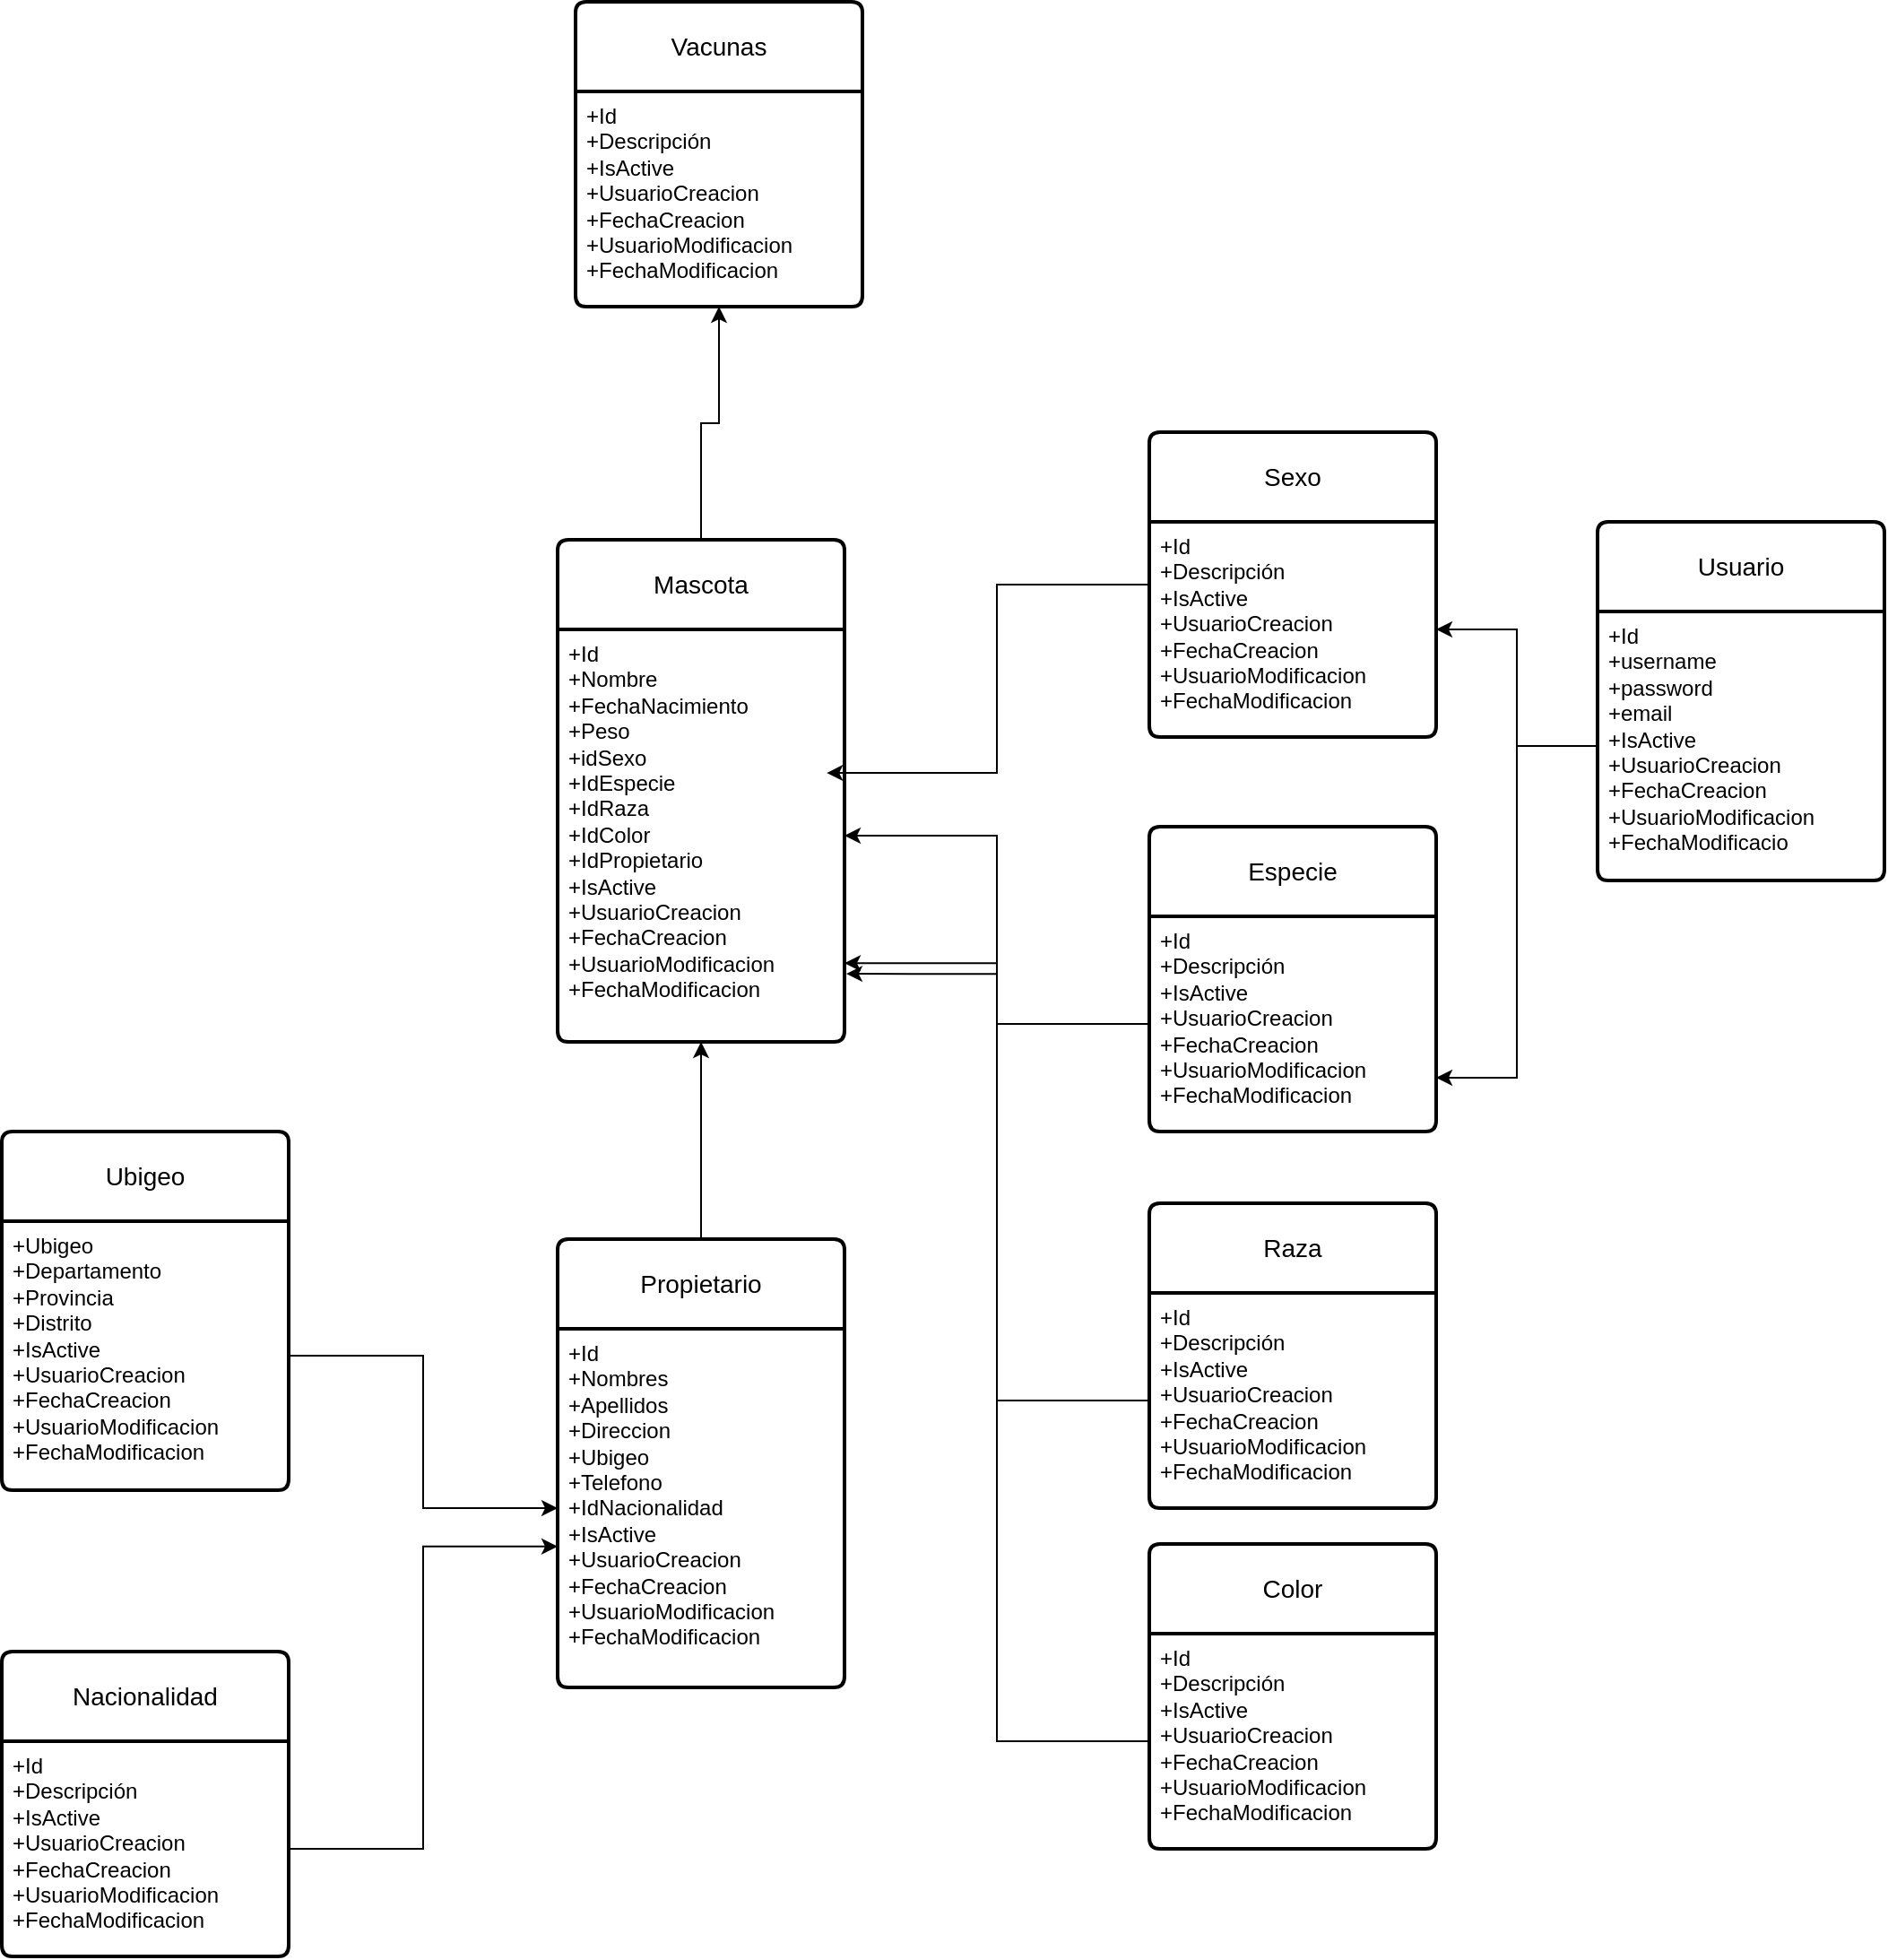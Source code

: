 <mxfile version="26.0.7" pages="2">
  <diagram id="R2lEEEUBdFMjLlhIrx00" name="Entidad-Relacion">
    <mxGraphModel dx="1593" dy="1529" grid="1" gridSize="10" guides="1" tooltips="1" connect="1" arrows="1" fold="1" page="1" pageScale="1" pageWidth="850" pageHeight="1100" math="0" shadow="0" extFonts="Permanent Marker^https://fonts.googleapis.com/css?family=Permanent+Marker">
      <root>
        <mxCell id="0" />
        <mxCell id="1" parent="0" />
        <mxCell id="dkU1kR-KutOSIDt3hoK6-1" value="Sexo" style="swimlane;childLayout=stackLayout;horizontal=1;startSize=50;horizontalStack=0;rounded=1;fontSize=14;fontStyle=0;strokeWidth=2;resizeParent=0;resizeLast=1;shadow=0;dashed=0;align=center;arcSize=4;whiteSpace=wrap;html=1;" vertex="1" parent="1">
          <mxGeometry x="400" y="90" width="160" height="170" as="geometry" />
        </mxCell>
        <mxCell id="dkU1kR-KutOSIDt3hoK6-2" value="+Id&lt;div&gt;+Descripción&lt;/div&gt;&lt;div&gt;+IsActive&lt;/div&gt;&lt;div&gt;+UsuarioCreacion&lt;/div&gt;&lt;div&gt;+FechaCreacion&lt;/div&gt;&lt;div&gt;+UsuarioModificacion&lt;/div&gt;&lt;div&gt;+FechaModificacion&amp;nbsp;&lt;/div&gt;" style="align=left;strokeColor=none;fillColor=none;spacingLeft=4;fontSize=12;verticalAlign=top;resizable=0;rotatable=0;part=1;html=1;" vertex="1" parent="dkU1kR-KutOSIDt3hoK6-1">
          <mxGeometry y="50" width="160" height="120" as="geometry" />
        </mxCell>
        <mxCell id="dkU1kR-KutOSIDt3hoK6-4" value="Usuario" style="swimlane;childLayout=stackLayout;horizontal=1;startSize=50;horizontalStack=0;rounded=1;fontSize=14;fontStyle=0;strokeWidth=2;resizeParent=0;resizeLast=1;shadow=0;dashed=0;align=center;arcSize=4;whiteSpace=wrap;html=1;" vertex="1" parent="1">
          <mxGeometry x="650" y="140" width="160" height="200" as="geometry" />
        </mxCell>
        <mxCell id="dkU1kR-KutOSIDt3hoK6-5" value="+Id&lt;div&gt;+username&lt;/div&gt;&lt;div&gt;+password&lt;/div&gt;&lt;div&gt;+email&lt;/div&gt;&lt;div&gt;&lt;div&gt;+IsActive&lt;/div&gt;&lt;div&gt;+UsuarioCreacion&lt;/div&gt;&lt;div&gt;+FechaCreacion&lt;/div&gt;&lt;div&gt;+UsuarioModificacion&lt;/div&gt;&lt;div&gt;+FechaModificacio&lt;/div&gt;&lt;/div&gt;" style="align=left;strokeColor=none;fillColor=none;spacingLeft=4;fontSize=12;verticalAlign=top;resizable=0;rotatable=0;part=1;html=1;" vertex="1" parent="dkU1kR-KutOSIDt3hoK6-4">
          <mxGeometry y="50" width="160" height="150" as="geometry" />
        </mxCell>
        <mxCell id="dkU1kR-KutOSIDt3hoK6-11" style="edgeStyle=orthogonalEdgeStyle;rounded=0;orthogonalLoop=1;jettySize=auto;html=1;" edge="1" parent="1" source="dkU1kR-KutOSIDt3hoK6-5" target="dkU1kR-KutOSIDt3hoK6-2">
          <mxGeometry relative="1" as="geometry" />
        </mxCell>
        <mxCell id="dkU1kR-KutOSIDt3hoK6-12" value="Especie" style="swimlane;childLayout=stackLayout;horizontal=1;startSize=50;horizontalStack=0;rounded=1;fontSize=14;fontStyle=0;strokeWidth=2;resizeParent=0;resizeLast=1;shadow=0;dashed=0;align=center;arcSize=4;whiteSpace=wrap;html=1;" vertex="1" parent="1">
          <mxGeometry x="400" y="310" width="160" height="170" as="geometry" />
        </mxCell>
        <mxCell id="dkU1kR-KutOSIDt3hoK6-13" value="+Id&lt;div&gt;+Descripción&lt;/div&gt;&lt;div&gt;+IsActive&lt;/div&gt;&lt;div&gt;+UsuarioCreacion&lt;/div&gt;&lt;div&gt;+FechaCreacion&lt;/div&gt;&lt;div&gt;+UsuarioModificacion&lt;/div&gt;&lt;div&gt;+FechaModificacion&amp;nbsp;&lt;/div&gt;" style="align=left;strokeColor=none;fillColor=none;spacingLeft=4;fontSize=12;verticalAlign=top;resizable=0;rotatable=0;part=1;html=1;" vertex="1" parent="dkU1kR-KutOSIDt3hoK6-12">
          <mxGeometry y="50" width="160" height="120" as="geometry" />
        </mxCell>
        <mxCell id="dkU1kR-KutOSIDt3hoK6-14" style="edgeStyle=orthogonalEdgeStyle;rounded=0;orthogonalLoop=1;jettySize=auto;html=1;entryX=1;entryY=0.75;entryDx=0;entryDy=0;" edge="1" parent="1" source="dkU1kR-KutOSIDt3hoK6-5" target="dkU1kR-KutOSIDt3hoK6-13">
          <mxGeometry relative="1" as="geometry" />
        </mxCell>
        <mxCell id="dkU1kR-KutOSIDt3hoK6-15" value="Raza" style="swimlane;childLayout=stackLayout;horizontal=1;startSize=50;horizontalStack=0;rounded=1;fontSize=14;fontStyle=0;strokeWidth=2;resizeParent=0;resizeLast=1;shadow=0;dashed=0;align=center;arcSize=4;whiteSpace=wrap;html=1;" vertex="1" parent="1">
          <mxGeometry x="400" y="520" width="160" height="170" as="geometry" />
        </mxCell>
        <mxCell id="dkU1kR-KutOSIDt3hoK6-16" value="+Id&lt;div&gt;+Descripción&lt;/div&gt;&lt;div&gt;+IsActive&lt;/div&gt;&lt;div&gt;+UsuarioCreacion&lt;/div&gt;&lt;div&gt;+FechaCreacion&lt;/div&gt;&lt;div&gt;+UsuarioModificacion&lt;/div&gt;&lt;div&gt;+FechaModificacion&amp;nbsp;&lt;/div&gt;" style="align=left;strokeColor=none;fillColor=none;spacingLeft=4;fontSize=12;verticalAlign=top;resizable=0;rotatable=0;part=1;html=1;" vertex="1" parent="dkU1kR-KutOSIDt3hoK6-15">
          <mxGeometry y="50" width="160" height="120" as="geometry" />
        </mxCell>
        <mxCell id="dkU1kR-KutOSIDt3hoK6-17" value="Color" style="swimlane;childLayout=stackLayout;horizontal=1;startSize=50;horizontalStack=0;rounded=1;fontSize=14;fontStyle=0;strokeWidth=2;resizeParent=0;resizeLast=1;shadow=0;dashed=0;align=center;arcSize=4;whiteSpace=wrap;html=1;" vertex="1" parent="1">
          <mxGeometry x="400" y="710" width="160" height="170" as="geometry" />
        </mxCell>
        <mxCell id="dkU1kR-KutOSIDt3hoK6-18" value="+Id&lt;div&gt;+Descripción&lt;/div&gt;&lt;div&gt;+IsActive&lt;/div&gt;&lt;div&gt;+UsuarioCreacion&lt;/div&gt;&lt;div&gt;+FechaCreacion&lt;/div&gt;&lt;div&gt;+UsuarioModificacion&lt;/div&gt;&lt;div&gt;+FechaModificacion&amp;nbsp;&lt;/div&gt;" style="align=left;strokeColor=none;fillColor=none;spacingLeft=4;fontSize=12;verticalAlign=top;resizable=0;rotatable=0;part=1;html=1;" vertex="1" parent="dkU1kR-KutOSIDt3hoK6-17">
          <mxGeometry y="50" width="160" height="120" as="geometry" />
        </mxCell>
        <mxCell id="dkU1kR-KutOSIDt3hoK6-19" value="Nacionalidad" style="swimlane;childLayout=stackLayout;horizontal=1;startSize=50;horizontalStack=0;rounded=1;fontSize=14;fontStyle=0;strokeWidth=2;resizeParent=0;resizeLast=1;shadow=0;dashed=0;align=center;arcSize=4;whiteSpace=wrap;html=1;" vertex="1" parent="1">
          <mxGeometry x="-240" y="770" width="160" height="170" as="geometry" />
        </mxCell>
        <mxCell id="dkU1kR-KutOSIDt3hoK6-20" value="+Id&lt;div&gt;+Descripción&lt;/div&gt;&lt;div&gt;+IsActive&lt;/div&gt;&lt;div&gt;+UsuarioCreacion&lt;/div&gt;&lt;div&gt;+FechaCreacion&lt;/div&gt;&lt;div&gt;+UsuarioModificacion&lt;/div&gt;&lt;div&gt;+FechaModificacion&amp;nbsp;&lt;/div&gt;" style="align=left;strokeColor=none;fillColor=none;spacingLeft=4;fontSize=12;verticalAlign=top;resizable=0;rotatable=0;part=1;html=1;" vertex="1" parent="dkU1kR-KutOSIDt3hoK6-19">
          <mxGeometry y="50" width="160" height="120" as="geometry" />
        </mxCell>
        <mxCell id="dkU1kR-KutOSIDt3hoK6-21" value="Ubigeo" style="swimlane;childLayout=stackLayout;horizontal=1;startSize=50;horizontalStack=0;rounded=1;fontSize=14;fontStyle=0;strokeWidth=2;resizeParent=0;resizeLast=1;shadow=0;dashed=0;align=center;arcSize=4;whiteSpace=wrap;html=1;" vertex="1" parent="1">
          <mxGeometry x="-240" y="480" width="160" height="200" as="geometry" />
        </mxCell>
        <mxCell id="dkU1kR-KutOSIDt3hoK6-22" value="+Ubigeo&lt;div&gt;+Departamento&lt;/div&gt;&lt;div&gt;&lt;span style=&quot;background-color: transparent; color: light-dark(rgb(0, 0, 0), rgb(255, 255, 255));&quot;&gt;+Provincia&lt;/span&gt;&lt;/div&gt;&lt;div&gt;&lt;span style=&quot;background-color: transparent; color: light-dark(rgb(0, 0, 0), rgb(255, 255, 255));&quot;&gt;+Distrito&lt;/span&gt;&lt;/div&gt;&lt;div&gt;&lt;span style=&quot;background-color: transparent; color: light-dark(rgb(0, 0, 0), rgb(255, 255, 255));&quot;&gt;+IsActive&lt;/span&gt;&lt;/div&gt;&lt;div&gt;+UsuarioCreacion&lt;/div&gt;&lt;div&gt;+FechaCreacion&lt;/div&gt;&lt;div&gt;+UsuarioModificacion&lt;/div&gt;&lt;div&gt;+FechaModificacion&amp;nbsp;&lt;/div&gt;" style="align=left;strokeColor=none;fillColor=none;spacingLeft=4;fontSize=12;verticalAlign=top;resizable=0;rotatable=0;part=1;html=1;" vertex="1" parent="dkU1kR-KutOSIDt3hoK6-21">
          <mxGeometry y="50" width="160" height="150" as="geometry" />
        </mxCell>
        <mxCell id="dkU1kR-KutOSIDt3hoK6-24" value="Vacunas" style="swimlane;childLayout=stackLayout;horizontal=1;startSize=50;horizontalStack=0;rounded=1;fontSize=14;fontStyle=0;strokeWidth=2;resizeParent=0;resizeLast=1;shadow=0;dashed=0;align=center;arcSize=4;whiteSpace=wrap;html=1;" vertex="1" parent="1">
          <mxGeometry x="80" y="-150" width="160" height="170" as="geometry" />
        </mxCell>
        <mxCell id="dkU1kR-KutOSIDt3hoK6-25" value="+Id&lt;div&gt;+Descripción&lt;/div&gt;&lt;div&gt;+IsActive&lt;/div&gt;&lt;div&gt;+UsuarioCreacion&lt;/div&gt;&lt;div&gt;+FechaCreacion&lt;/div&gt;&lt;div&gt;+UsuarioModificacion&lt;/div&gt;&lt;div&gt;+FechaModificacion&amp;nbsp;&lt;/div&gt;" style="align=left;strokeColor=none;fillColor=none;spacingLeft=4;fontSize=12;verticalAlign=top;resizable=0;rotatable=0;part=1;html=1;" vertex="1" parent="dkU1kR-KutOSIDt3hoK6-24">
          <mxGeometry y="50" width="160" height="120" as="geometry" />
        </mxCell>
        <mxCell id="dkU1kR-KutOSIDt3hoK6-36" style="edgeStyle=orthogonalEdgeStyle;rounded=0;orthogonalLoop=1;jettySize=auto;html=1;" edge="1" parent="1" source="dkU1kR-KutOSIDt3hoK6-26" target="dkU1kR-KutOSIDt3hoK6-31">
          <mxGeometry relative="1" as="geometry" />
        </mxCell>
        <mxCell id="dkU1kR-KutOSIDt3hoK6-26" value="Propietario" style="swimlane;childLayout=stackLayout;horizontal=1;startSize=50;horizontalStack=0;rounded=1;fontSize=14;fontStyle=0;strokeWidth=2;resizeParent=0;resizeLast=1;shadow=0;dashed=0;align=center;arcSize=4;whiteSpace=wrap;html=1;" vertex="1" parent="1">
          <mxGeometry x="70" y="540" width="160" height="250" as="geometry" />
        </mxCell>
        <mxCell id="dkU1kR-KutOSIDt3hoK6-27" value="+Id&lt;div&gt;+Nombres&lt;/div&gt;&lt;div&gt;+Apellidos&lt;br&gt;&lt;div&gt;+Direccion&lt;/div&gt;&lt;div&gt;&lt;span style=&quot;background-color: transparent; color: light-dark(rgb(0, 0, 0), rgb(255, 255, 255));&quot;&gt;+Ubigeo&lt;/span&gt;&lt;/div&gt;&lt;div&gt;&lt;span style=&quot;background-color: transparent; color: light-dark(rgb(0, 0, 0), rgb(255, 255, 255));&quot;&gt;+Telefono&lt;/span&gt;&lt;/div&gt;&lt;div&gt;&lt;span style=&quot;background-color: transparent; color: light-dark(rgb(0, 0, 0), rgb(255, 255, 255));&quot;&gt;+IdNacionalidad&lt;/span&gt;&lt;/div&gt;&lt;div&gt;&lt;span style=&quot;background-color: transparent; color: light-dark(rgb(0, 0, 0), rgb(255, 255, 255));&quot;&gt;+IsActive&lt;/span&gt;&lt;/div&gt;&lt;div&gt;+UsuarioCreacion&lt;/div&gt;&lt;div&gt;+FechaCreacion&lt;/div&gt;&lt;div&gt;+UsuarioModificacion&lt;/div&gt;&lt;div&gt;+FechaModificacion&amp;nbsp;&lt;/div&gt;&lt;/div&gt;" style="align=left;strokeColor=none;fillColor=none;spacingLeft=4;fontSize=12;verticalAlign=top;resizable=0;rotatable=0;part=1;html=1;" vertex="1" parent="dkU1kR-KutOSIDt3hoK6-26">
          <mxGeometry y="50" width="160" height="200" as="geometry" />
        </mxCell>
        <mxCell id="dkU1kR-KutOSIDt3hoK6-28" style="edgeStyle=orthogonalEdgeStyle;rounded=0;orthogonalLoop=1;jettySize=auto;html=1;entryX=0;entryY=0.607;entryDx=0;entryDy=0;entryPerimeter=0;" edge="1" parent="1" source="dkU1kR-KutOSIDt3hoK6-20" target="dkU1kR-KutOSIDt3hoK6-27">
          <mxGeometry relative="1" as="geometry" />
        </mxCell>
        <mxCell id="dkU1kR-KutOSIDt3hoK6-29" style="edgeStyle=orthogonalEdgeStyle;rounded=0;orthogonalLoop=1;jettySize=auto;html=1;" edge="1" parent="1" source="dkU1kR-KutOSIDt3hoK6-22" target="dkU1kR-KutOSIDt3hoK6-27">
          <mxGeometry relative="1" as="geometry" />
        </mxCell>
        <mxCell id="dkU1kR-KutOSIDt3hoK6-37" style="edgeStyle=orthogonalEdgeStyle;rounded=0;orthogonalLoop=1;jettySize=auto;html=1;" edge="1" parent="1" source="dkU1kR-KutOSIDt3hoK6-30" target="dkU1kR-KutOSIDt3hoK6-25">
          <mxGeometry relative="1" as="geometry" />
        </mxCell>
        <mxCell id="dkU1kR-KutOSIDt3hoK6-30" value="Mascota" style="swimlane;childLayout=stackLayout;horizontal=1;startSize=50;horizontalStack=0;rounded=1;fontSize=14;fontStyle=0;strokeWidth=2;resizeParent=0;resizeLast=1;shadow=0;dashed=0;align=center;arcSize=4;whiteSpace=wrap;html=1;" vertex="1" parent="1">
          <mxGeometry x="70" y="150" width="160" height="280" as="geometry" />
        </mxCell>
        <mxCell id="dkU1kR-KutOSIDt3hoK6-31" value="+Id&lt;div&gt;+Nombre&lt;/div&gt;&lt;div&gt;+FechaNacimiento&lt;br&gt;&lt;div&gt;+Peso&lt;/div&gt;&lt;div&gt;&lt;span style=&quot;background-color: transparent; color: light-dark(rgb(0, 0, 0), rgb(255, 255, 255));&quot;&gt;+idSexo&lt;/span&gt;&lt;/div&gt;&lt;div&gt;&lt;span style=&quot;background-color: transparent; color: light-dark(rgb(0, 0, 0), rgb(255, 255, 255));&quot;&gt;+IdEspecie&lt;/span&gt;&lt;/div&gt;&lt;div&gt;&lt;span style=&quot;background-color: transparent; color: light-dark(rgb(0, 0, 0), rgb(255, 255, 255));&quot;&gt;+IdRaza&lt;/span&gt;&lt;/div&gt;&lt;div&gt;&lt;span style=&quot;background-color: transparent; color: light-dark(rgb(0, 0, 0), rgb(255, 255, 255));&quot;&gt;+IdColor&lt;/span&gt;&lt;/div&gt;&lt;div&gt;&lt;span style=&quot;background-color: transparent; color: light-dark(rgb(0, 0, 0), rgb(255, 255, 255));&quot;&gt;+IdPropietario&lt;/span&gt;&lt;/div&gt;&lt;div&gt;&lt;span style=&quot;background-color: transparent; color: light-dark(rgb(0, 0, 0), rgb(255, 255, 255));&quot;&gt;+IsActive&lt;/span&gt;&lt;/div&gt;&lt;div&gt;+UsuarioCreacion&lt;/div&gt;&lt;div&gt;+FechaCreacion&lt;/div&gt;&lt;div&gt;+UsuarioModificacion&lt;/div&gt;&lt;div&gt;+FechaModificacion&amp;nbsp;&lt;/div&gt;&lt;/div&gt;" style="align=left;strokeColor=none;fillColor=none;spacingLeft=4;fontSize=12;verticalAlign=top;resizable=0;rotatable=0;part=1;html=1;" vertex="1" parent="dkU1kR-KutOSIDt3hoK6-30">
          <mxGeometry y="50" width="160" height="230" as="geometry" />
        </mxCell>
        <mxCell id="dkU1kR-KutOSIDt3hoK6-32" style="edgeStyle=orthogonalEdgeStyle;rounded=0;orthogonalLoop=1;jettySize=auto;html=1;entryX=0.938;entryY=0.348;entryDx=0;entryDy=0;entryPerimeter=0;" edge="1" parent="1" source="dkU1kR-KutOSIDt3hoK6-1" target="dkU1kR-KutOSIDt3hoK6-31">
          <mxGeometry relative="1" as="geometry" />
        </mxCell>
        <mxCell id="dkU1kR-KutOSIDt3hoK6-33" style="edgeStyle=orthogonalEdgeStyle;rounded=0;orthogonalLoop=1;jettySize=auto;html=1;" edge="1" parent="1" source="dkU1kR-KutOSIDt3hoK6-13" target="dkU1kR-KutOSIDt3hoK6-31">
          <mxGeometry relative="1" as="geometry" />
        </mxCell>
        <mxCell id="dkU1kR-KutOSIDt3hoK6-34" style="edgeStyle=orthogonalEdgeStyle;rounded=0;orthogonalLoop=1;jettySize=auto;html=1;entryX=1;entryY=0.809;entryDx=0;entryDy=0;entryPerimeter=0;" edge="1" parent="1" source="dkU1kR-KutOSIDt3hoK6-16" target="dkU1kR-KutOSIDt3hoK6-31">
          <mxGeometry relative="1" as="geometry" />
        </mxCell>
        <mxCell id="dkU1kR-KutOSIDt3hoK6-38" style="edgeStyle=orthogonalEdgeStyle;rounded=0;orthogonalLoop=1;jettySize=auto;html=1;entryX=1.006;entryY=0.835;entryDx=0;entryDy=0;entryPerimeter=0;" edge="1" parent="1" source="dkU1kR-KutOSIDt3hoK6-18" target="dkU1kR-KutOSIDt3hoK6-31">
          <mxGeometry relative="1" as="geometry">
            <mxPoint x="300" y="710" as="targetPoint" />
          </mxGeometry>
        </mxCell>
      </root>
    </mxGraphModel>
  </diagram>
  <diagram id="WFIkJNNrOeWuIlNneRDm" name="DiagramaLogico">
    <mxGraphModel dx="2201" dy="1963" grid="1" gridSize="10" guides="1" tooltips="1" connect="1" arrows="1" fold="1" page="1" pageScale="1" pageWidth="827" pageHeight="1169" math="0" shadow="0">
      <root>
        <mxCell id="0" />
        <mxCell id="1" parent="0" />
        <mxCell id="cKAOFIKb6f3d-tphrZBx-1" value="Usuario" style="shape=table;startSize=30;container=1;collapsible=1;childLayout=tableLayout;fixedRows=1;rowLines=0;fontStyle=1;align=center;resizeLast=1;html=1;" vertex="1" parent="1">
          <mxGeometry x="640" y="50" width="180" height="300" as="geometry" />
        </mxCell>
        <mxCell id="cKAOFIKb6f3d-tphrZBx-2" value="" style="shape=tableRow;horizontal=0;startSize=0;swimlaneHead=0;swimlaneBody=0;fillColor=none;collapsible=0;dropTarget=0;points=[[0,0.5],[1,0.5]];portConstraint=eastwest;top=0;left=0;right=0;bottom=1;" vertex="1" parent="cKAOFIKb6f3d-tphrZBx-1">
          <mxGeometry y="30" width="180" height="30" as="geometry" />
        </mxCell>
        <mxCell id="cKAOFIKb6f3d-tphrZBx-3" value="PK" style="shape=partialRectangle;connectable=0;fillColor=none;top=0;left=0;bottom=0;right=0;fontStyle=1;overflow=hidden;whiteSpace=wrap;html=1;" vertex="1" parent="cKAOFIKb6f3d-tphrZBx-2">
          <mxGeometry width="30" height="30" as="geometry">
            <mxRectangle width="30" height="30" as="alternateBounds" />
          </mxGeometry>
        </mxCell>
        <mxCell id="cKAOFIKb6f3d-tphrZBx-4" value="Id" style="shape=partialRectangle;connectable=0;fillColor=none;top=0;left=0;bottom=0;right=0;align=left;spacingLeft=6;fontStyle=5;overflow=hidden;whiteSpace=wrap;html=1;" vertex="1" parent="cKAOFIKb6f3d-tphrZBx-2">
          <mxGeometry x="30" width="150" height="30" as="geometry">
            <mxRectangle width="150" height="30" as="alternateBounds" />
          </mxGeometry>
        </mxCell>
        <mxCell id="cKAOFIKb6f3d-tphrZBx-5" value="" style="shape=tableRow;horizontal=0;startSize=0;swimlaneHead=0;swimlaneBody=0;fillColor=none;collapsible=0;dropTarget=0;points=[[0,0.5],[1,0.5]];portConstraint=eastwest;top=0;left=0;right=0;bottom=0;" vertex="1" parent="cKAOFIKb6f3d-tphrZBx-1">
          <mxGeometry y="60" width="180" height="30" as="geometry" />
        </mxCell>
        <mxCell id="cKAOFIKb6f3d-tphrZBx-6" value="" style="shape=partialRectangle;connectable=0;fillColor=none;top=0;left=0;bottom=0;right=0;editable=1;overflow=hidden;whiteSpace=wrap;html=1;" vertex="1" parent="cKAOFIKb6f3d-tphrZBx-5">
          <mxGeometry width="30" height="30" as="geometry">
            <mxRectangle width="30" height="30" as="alternateBounds" />
          </mxGeometry>
        </mxCell>
        <mxCell id="cKAOFIKb6f3d-tphrZBx-7" value="username" style="shape=partialRectangle;connectable=0;fillColor=none;top=0;left=0;bottom=0;right=0;align=left;spacingLeft=6;overflow=hidden;whiteSpace=wrap;html=1;" vertex="1" parent="cKAOFIKb6f3d-tphrZBx-5">
          <mxGeometry x="30" width="150" height="30" as="geometry">
            <mxRectangle width="150" height="30" as="alternateBounds" />
          </mxGeometry>
        </mxCell>
        <mxCell id="cKAOFIKb6f3d-tphrZBx-8" value="" style="shape=tableRow;horizontal=0;startSize=0;swimlaneHead=0;swimlaneBody=0;fillColor=none;collapsible=0;dropTarget=0;points=[[0,0.5],[1,0.5]];portConstraint=eastwest;top=0;left=0;right=0;bottom=0;" vertex="1" parent="cKAOFIKb6f3d-tphrZBx-1">
          <mxGeometry y="90" width="180" height="30" as="geometry" />
        </mxCell>
        <mxCell id="cKAOFIKb6f3d-tphrZBx-9" value="" style="shape=partialRectangle;connectable=0;fillColor=none;top=0;left=0;bottom=0;right=0;editable=1;overflow=hidden;whiteSpace=wrap;html=1;" vertex="1" parent="cKAOFIKb6f3d-tphrZBx-8">
          <mxGeometry width="30" height="30" as="geometry">
            <mxRectangle width="30" height="30" as="alternateBounds" />
          </mxGeometry>
        </mxCell>
        <mxCell id="cKAOFIKb6f3d-tphrZBx-10" value="password" style="shape=partialRectangle;connectable=0;fillColor=none;top=0;left=0;bottom=0;right=0;align=left;spacingLeft=6;overflow=hidden;whiteSpace=wrap;html=1;" vertex="1" parent="cKAOFIKb6f3d-tphrZBx-8">
          <mxGeometry x="30" width="150" height="30" as="geometry">
            <mxRectangle width="150" height="30" as="alternateBounds" />
          </mxGeometry>
        </mxCell>
        <mxCell id="cKAOFIKb6f3d-tphrZBx-11" value="" style="shape=tableRow;horizontal=0;startSize=0;swimlaneHead=0;swimlaneBody=0;fillColor=none;collapsible=0;dropTarget=0;points=[[0,0.5],[1,0.5]];portConstraint=eastwest;top=0;left=0;right=0;bottom=0;" vertex="1" parent="cKAOFIKb6f3d-tphrZBx-1">
          <mxGeometry y="120" width="180" height="30" as="geometry" />
        </mxCell>
        <mxCell id="cKAOFIKb6f3d-tphrZBx-12" value="" style="shape=partialRectangle;connectable=0;fillColor=none;top=0;left=0;bottom=0;right=0;editable=1;overflow=hidden;whiteSpace=wrap;html=1;" vertex="1" parent="cKAOFIKb6f3d-tphrZBx-11">
          <mxGeometry width="30" height="30" as="geometry">
            <mxRectangle width="30" height="30" as="alternateBounds" />
          </mxGeometry>
        </mxCell>
        <mxCell id="cKAOFIKb6f3d-tphrZBx-13" value="email" style="shape=partialRectangle;connectable=0;fillColor=none;top=0;left=0;bottom=0;right=0;align=left;spacingLeft=6;overflow=hidden;whiteSpace=wrap;html=1;" vertex="1" parent="cKAOFIKb6f3d-tphrZBx-11">
          <mxGeometry x="30" width="150" height="30" as="geometry">
            <mxRectangle width="150" height="30" as="alternateBounds" />
          </mxGeometry>
        </mxCell>
        <mxCell id="TsCdTsr235HoV1X8F0CS-1" value="" style="shape=tableRow;horizontal=0;startSize=0;swimlaneHead=0;swimlaneBody=0;fillColor=none;collapsible=0;dropTarget=0;points=[[0,0.5],[1,0.5]];portConstraint=eastwest;top=0;left=0;right=0;bottom=0;" vertex="1" parent="cKAOFIKb6f3d-tphrZBx-1">
          <mxGeometry y="150" width="180" height="30" as="geometry" />
        </mxCell>
        <mxCell id="TsCdTsr235HoV1X8F0CS-2" value="" style="shape=partialRectangle;connectable=0;fillColor=none;top=0;left=0;bottom=0;right=0;editable=1;overflow=hidden;whiteSpace=wrap;html=1;" vertex="1" parent="TsCdTsr235HoV1X8F0CS-1">
          <mxGeometry width="30" height="30" as="geometry">
            <mxRectangle width="30" height="30" as="alternateBounds" />
          </mxGeometry>
        </mxCell>
        <mxCell id="TsCdTsr235HoV1X8F0CS-3" value="IsActive" style="shape=partialRectangle;connectable=0;fillColor=none;top=0;left=0;bottom=0;right=0;align=left;spacingLeft=6;overflow=hidden;whiteSpace=wrap;html=1;" vertex="1" parent="TsCdTsr235HoV1X8F0CS-1">
          <mxGeometry x="30" width="150" height="30" as="geometry">
            <mxRectangle width="150" height="30" as="alternateBounds" />
          </mxGeometry>
        </mxCell>
        <mxCell id="TsCdTsr235HoV1X8F0CS-4" value="" style="shape=tableRow;horizontal=0;startSize=0;swimlaneHead=0;swimlaneBody=0;fillColor=none;collapsible=0;dropTarget=0;points=[[0,0.5],[1,0.5]];portConstraint=eastwest;top=0;left=0;right=0;bottom=0;" vertex="1" parent="cKAOFIKb6f3d-tphrZBx-1">
          <mxGeometry y="180" width="180" height="30" as="geometry" />
        </mxCell>
        <mxCell id="TsCdTsr235HoV1X8F0CS-5" value="FK" style="shape=partialRectangle;connectable=0;fillColor=none;top=0;left=0;bottom=0;right=0;editable=1;overflow=hidden;whiteSpace=wrap;html=1;" vertex="1" parent="TsCdTsr235HoV1X8F0CS-4">
          <mxGeometry width="30" height="30" as="geometry">
            <mxRectangle width="30" height="30" as="alternateBounds" />
          </mxGeometry>
        </mxCell>
        <mxCell id="TsCdTsr235HoV1X8F0CS-6" value="UsuarioCreacion" style="shape=partialRectangle;connectable=0;fillColor=none;top=0;left=0;bottom=0;right=0;align=left;spacingLeft=6;overflow=hidden;whiteSpace=wrap;html=1;" vertex="1" parent="TsCdTsr235HoV1X8F0CS-4">
          <mxGeometry x="30" width="150" height="30" as="geometry">
            <mxRectangle width="150" height="30" as="alternateBounds" />
          </mxGeometry>
        </mxCell>
        <mxCell id="TsCdTsr235HoV1X8F0CS-7" value="" style="shape=tableRow;horizontal=0;startSize=0;swimlaneHead=0;swimlaneBody=0;fillColor=none;collapsible=0;dropTarget=0;points=[[0,0.5],[1,0.5]];portConstraint=eastwest;top=0;left=0;right=0;bottom=0;" vertex="1" parent="cKAOFIKb6f3d-tphrZBx-1">
          <mxGeometry y="210" width="180" height="30" as="geometry" />
        </mxCell>
        <mxCell id="TsCdTsr235HoV1X8F0CS-8" value="" style="shape=partialRectangle;connectable=0;fillColor=none;top=0;left=0;bottom=0;right=0;editable=1;overflow=hidden;whiteSpace=wrap;html=1;" vertex="1" parent="TsCdTsr235HoV1X8F0CS-7">
          <mxGeometry width="30" height="30" as="geometry">
            <mxRectangle width="30" height="30" as="alternateBounds" />
          </mxGeometry>
        </mxCell>
        <mxCell id="TsCdTsr235HoV1X8F0CS-9" value="FechaCreacion" style="shape=partialRectangle;connectable=0;fillColor=none;top=0;left=0;bottom=0;right=0;align=left;spacingLeft=6;overflow=hidden;whiteSpace=wrap;html=1;" vertex="1" parent="TsCdTsr235HoV1X8F0CS-7">
          <mxGeometry x="30" width="150" height="30" as="geometry">
            <mxRectangle width="150" height="30" as="alternateBounds" />
          </mxGeometry>
        </mxCell>
        <mxCell id="TsCdTsr235HoV1X8F0CS-10" value="" style="shape=tableRow;horizontal=0;startSize=0;swimlaneHead=0;swimlaneBody=0;fillColor=none;collapsible=0;dropTarget=0;points=[[0,0.5],[1,0.5]];portConstraint=eastwest;top=0;left=0;right=0;bottom=0;" vertex="1" parent="cKAOFIKb6f3d-tphrZBx-1">
          <mxGeometry y="240" width="180" height="30" as="geometry" />
        </mxCell>
        <mxCell id="TsCdTsr235HoV1X8F0CS-11" value="FK" style="shape=partialRectangle;connectable=0;fillColor=none;top=0;left=0;bottom=0;right=0;editable=1;overflow=hidden;whiteSpace=wrap;html=1;" vertex="1" parent="TsCdTsr235HoV1X8F0CS-10">
          <mxGeometry width="30" height="30" as="geometry">
            <mxRectangle width="30" height="30" as="alternateBounds" />
          </mxGeometry>
        </mxCell>
        <mxCell id="TsCdTsr235HoV1X8F0CS-12" value="UsuarioModificacion" style="shape=partialRectangle;connectable=0;fillColor=none;top=0;left=0;bottom=0;right=0;align=left;spacingLeft=6;overflow=hidden;whiteSpace=wrap;html=1;" vertex="1" parent="TsCdTsr235HoV1X8F0CS-10">
          <mxGeometry x="30" width="150" height="30" as="geometry">
            <mxRectangle width="150" height="30" as="alternateBounds" />
          </mxGeometry>
        </mxCell>
        <mxCell id="TsCdTsr235HoV1X8F0CS-13" value="" style="shape=tableRow;horizontal=0;startSize=0;swimlaneHead=0;swimlaneBody=0;fillColor=none;collapsible=0;dropTarget=0;points=[[0,0.5],[1,0.5]];portConstraint=eastwest;top=0;left=0;right=0;bottom=0;" vertex="1" parent="cKAOFIKb6f3d-tphrZBx-1">
          <mxGeometry y="270" width="180" height="30" as="geometry" />
        </mxCell>
        <mxCell id="TsCdTsr235HoV1X8F0CS-14" value="" style="shape=partialRectangle;connectable=0;fillColor=none;top=0;left=0;bottom=0;right=0;editable=1;overflow=hidden;whiteSpace=wrap;html=1;" vertex="1" parent="TsCdTsr235HoV1X8F0CS-13">
          <mxGeometry width="30" height="30" as="geometry">
            <mxRectangle width="30" height="30" as="alternateBounds" />
          </mxGeometry>
        </mxCell>
        <mxCell id="TsCdTsr235HoV1X8F0CS-15" value="FechaModificacion" style="shape=partialRectangle;connectable=0;fillColor=none;top=0;left=0;bottom=0;right=0;align=left;spacingLeft=6;overflow=hidden;whiteSpace=wrap;html=1;" vertex="1" parent="TsCdTsr235HoV1X8F0CS-13">
          <mxGeometry x="30" width="150" height="30" as="geometry">
            <mxRectangle width="150" height="30" as="alternateBounds" />
          </mxGeometry>
        </mxCell>
        <mxCell id="TsCdTsr235HoV1X8F0CS-17" value="" style="edgeStyle=entityRelationEdgeStyle;fontSize=12;html=1;endArrow=ERoneToMany;rounded=0;entryX=1;entryY=0.5;entryDx=0;entryDy=0;" edge="1" parent="cKAOFIKb6f3d-tphrZBx-1" source="cKAOFIKb6f3d-tphrZBx-2" target="TsCdTsr235HoV1X8F0CS-4">
          <mxGeometry width="100" height="100" relative="1" as="geometry">
            <mxPoint x="310" y="240" as="sourcePoint" />
            <mxPoint x="310" y="90" as="targetPoint" />
          </mxGeometry>
        </mxCell>
        <mxCell id="TsCdTsr235HoV1X8F0CS-16" value="" style="edgeStyle=entityRelationEdgeStyle;fontSize=12;html=1;endArrow=ERoneToMany;rounded=0;entryX=1;entryY=0.5;entryDx=0;entryDy=0;" edge="1" parent="cKAOFIKb6f3d-tphrZBx-1" source="cKAOFIKb6f3d-tphrZBx-2" target="TsCdTsr235HoV1X8F0CS-10">
          <mxGeometry width="100" height="100" relative="1" as="geometry">
            <mxPoint x="-140" y="325" as="sourcePoint" />
            <mxPoint x="80" y="380" as="targetPoint" />
          </mxGeometry>
        </mxCell>
        <mxCell id="TsCdTsr235HoV1X8F0CS-18" value="Sexo" style="shape=table;startSize=30;container=1;collapsible=1;childLayout=tableLayout;fixedRows=1;rowLines=0;fontStyle=1;align=center;resizeLast=1;html=1;" vertex="1" parent="1">
          <mxGeometry x="310" y="60" width="180" height="240" as="geometry" />
        </mxCell>
        <mxCell id="TsCdTsr235HoV1X8F0CS-19" value="" style="shape=tableRow;horizontal=0;startSize=0;swimlaneHead=0;swimlaneBody=0;fillColor=none;collapsible=0;dropTarget=0;points=[[0,0.5],[1,0.5]];portConstraint=eastwest;top=0;left=0;right=0;bottom=1;" vertex="1" parent="TsCdTsr235HoV1X8F0CS-18">
          <mxGeometry y="30" width="180" height="30" as="geometry" />
        </mxCell>
        <mxCell id="TsCdTsr235HoV1X8F0CS-20" value="PK" style="shape=partialRectangle;connectable=0;fillColor=none;top=0;left=0;bottom=0;right=0;fontStyle=1;overflow=hidden;whiteSpace=wrap;html=1;" vertex="1" parent="TsCdTsr235HoV1X8F0CS-19">
          <mxGeometry width="30" height="30" as="geometry">
            <mxRectangle width="30" height="30" as="alternateBounds" />
          </mxGeometry>
        </mxCell>
        <mxCell id="TsCdTsr235HoV1X8F0CS-21" value="Id" style="shape=partialRectangle;connectable=0;fillColor=none;top=0;left=0;bottom=0;right=0;align=left;spacingLeft=6;fontStyle=5;overflow=hidden;whiteSpace=wrap;html=1;" vertex="1" parent="TsCdTsr235HoV1X8F0CS-19">
          <mxGeometry x="30" width="150" height="30" as="geometry">
            <mxRectangle width="150" height="30" as="alternateBounds" />
          </mxGeometry>
        </mxCell>
        <mxCell id="TsCdTsr235HoV1X8F0CS-22" value="" style="shape=tableRow;horizontal=0;startSize=0;swimlaneHead=0;swimlaneBody=0;fillColor=none;collapsible=0;dropTarget=0;points=[[0,0.5],[1,0.5]];portConstraint=eastwest;top=0;left=0;right=0;bottom=0;" vertex="1" parent="TsCdTsr235HoV1X8F0CS-18">
          <mxGeometry y="60" width="180" height="30" as="geometry" />
        </mxCell>
        <mxCell id="TsCdTsr235HoV1X8F0CS-23" value="" style="shape=partialRectangle;connectable=0;fillColor=none;top=0;left=0;bottom=0;right=0;editable=1;overflow=hidden;whiteSpace=wrap;html=1;" vertex="1" parent="TsCdTsr235HoV1X8F0CS-22">
          <mxGeometry width="30" height="30" as="geometry">
            <mxRectangle width="30" height="30" as="alternateBounds" />
          </mxGeometry>
        </mxCell>
        <mxCell id="TsCdTsr235HoV1X8F0CS-24" value="Descripcion" style="shape=partialRectangle;connectable=0;fillColor=none;top=0;left=0;bottom=0;right=0;align=left;spacingLeft=6;overflow=hidden;whiteSpace=wrap;html=1;" vertex="1" parent="TsCdTsr235HoV1X8F0CS-22">
          <mxGeometry x="30" width="150" height="30" as="geometry">
            <mxRectangle width="150" height="30" as="alternateBounds" />
          </mxGeometry>
        </mxCell>
        <mxCell id="TsCdTsr235HoV1X8F0CS-25" value="" style="shape=tableRow;horizontal=0;startSize=0;swimlaneHead=0;swimlaneBody=0;fillColor=none;collapsible=0;dropTarget=0;points=[[0,0.5],[1,0.5]];portConstraint=eastwest;top=0;left=0;right=0;bottom=0;" vertex="1" parent="TsCdTsr235HoV1X8F0CS-18">
          <mxGeometry y="90" width="180" height="30" as="geometry" />
        </mxCell>
        <mxCell id="TsCdTsr235HoV1X8F0CS-26" value="" style="shape=partialRectangle;connectable=0;fillColor=none;top=0;left=0;bottom=0;right=0;editable=1;overflow=hidden;whiteSpace=wrap;html=1;" vertex="1" parent="TsCdTsr235HoV1X8F0CS-25">
          <mxGeometry width="30" height="30" as="geometry">
            <mxRectangle width="30" height="30" as="alternateBounds" />
          </mxGeometry>
        </mxCell>
        <mxCell id="TsCdTsr235HoV1X8F0CS-27" value="IsActive" style="shape=partialRectangle;connectable=0;fillColor=none;top=0;left=0;bottom=0;right=0;align=left;spacingLeft=6;overflow=hidden;whiteSpace=wrap;html=1;" vertex="1" parent="TsCdTsr235HoV1X8F0CS-25">
          <mxGeometry x="30" width="150" height="30" as="geometry">
            <mxRectangle width="150" height="30" as="alternateBounds" />
          </mxGeometry>
        </mxCell>
        <mxCell id="TsCdTsr235HoV1X8F0CS-28" value="" style="shape=tableRow;horizontal=0;startSize=0;swimlaneHead=0;swimlaneBody=0;fillColor=none;collapsible=0;dropTarget=0;points=[[0,0.5],[1,0.5]];portConstraint=eastwest;top=0;left=0;right=0;bottom=0;" vertex="1" parent="TsCdTsr235HoV1X8F0CS-18">
          <mxGeometry y="120" width="180" height="30" as="geometry" />
        </mxCell>
        <mxCell id="TsCdTsr235HoV1X8F0CS-29" value="FK" style="shape=partialRectangle;connectable=0;fillColor=none;top=0;left=0;bottom=0;right=0;editable=1;overflow=hidden;whiteSpace=wrap;html=1;" vertex="1" parent="TsCdTsr235HoV1X8F0CS-28">
          <mxGeometry width="30" height="30" as="geometry">
            <mxRectangle width="30" height="30" as="alternateBounds" />
          </mxGeometry>
        </mxCell>
        <mxCell id="TsCdTsr235HoV1X8F0CS-30" value="UsuarioCreacion" style="shape=partialRectangle;connectable=0;fillColor=none;top=0;left=0;bottom=0;right=0;align=left;spacingLeft=6;overflow=hidden;whiteSpace=wrap;html=1;" vertex="1" parent="TsCdTsr235HoV1X8F0CS-28">
          <mxGeometry x="30" width="150" height="30" as="geometry">
            <mxRectangle width="150" height="30" as="alternateBounds" />
          </mxGeometry>
        </mxCell>
        <mxCell id="XKPw2T4Z70ha9br6896b-1" value="" style="shape=tableRow;horizontal=0;startSize=0;swimlaneHead=0;swimlaneBody=0;fillColor=none;collapsible=0;dropTarget=0;points=[[0,0.5],[1,0.5]];portConstraint=eastwest;top=0;left=0;right=0;bottom=0;" vertex="1" parent="TsCdTsr235HoV1X8F0CS-18">
          <mxGeometry y="150" width="180" height="30" as="geometry" />
        </mxCell>
        <mxCell id="XKPw2T4Z70ha9br6896b-2" value="" style="shape=partialRectangle;connectable=0;fillColor=none;top=0;left=0;bottom=0;right=0;editable=1;overflow=hidden;whiteSpace=wrap;html=1;" vertex="1" parent="XKPw2T4Z70ha9br6896b-1">
          <mxGeometry width="30" height="30" as="geometry">
            <mxRectangle width="30" height="30" as="alternateBounds" />
          </mxGeometry>
        </mxCell>
        <mxCell id="XKPw2T4Z70ha9br6896b-3" value="FechaCreacion" style="shape=partialRectangle;connectable=0;fillColor=none;top=0;left=0;bottom=0;right=0;align=left;spacingLeft=6;overflow=hidden;whiteSpace=wrap;html=1;" vertex="1" parent="XKPw2T4Z70ha9br6896b-1">
          <mxGeometry x="30" width="150" height="30" as="geometry">
            <mxRectangle width="150" height="30" as="alternateBounds" />
          </mxGeometry>
        </mxCell>
        <mxCell id="XKPw2T4Z70ha9br6896b-4" value="" style="shape=tableRow;horizontal=0;startSize=0;swimlaneHead=0;swimlaneBody=0;fillColor=none;collapsible=0;dropTarget=0;points=[[0,0.5],[1,0.5]];portConstraint=eastwest;top=0;left=0;right=0;bottom=0;" vertex="1" parent="TsCdTsr235HoV1X8F0CS-18">
          <mxGeometry y="180" width="180" height="30" as="geometry" />
        </mxCell>
        <mxCell id="XKPw2T4Z70ha9br6896b-5" value="FK" style="shape=partialRectangle;connectable=0;fillColor=none;top=0;left=0;bottom=0;right=0;editable=1;overflow=hidden;whiteSpace=wrap;html=1;" vertex="1" parent="XKPw2T4Z70ha9br6896b-4">
          <mxGeometry width="30" height="30" as="geometry">
            <mxRectangle width="30" height="30" as="alternateBounds" />
          </mxGeometry>
        </mxCell>
        <mxCell id="XKPw2T4Z70ha9br6896b-6" value="UsuarioModificacion" style="shape=partialRectangle;connectable=0;fillColor=none;top=0;left=0;bottom=0;right=0;align=left;spacingLeft=6;overflow=hidden;whiteSpace=wrap;html=1;" vertex="1" parent="XKPw2T4Z70ha9br6896b-4">
          <mxGeometry x="30" width="150" height="30" as="geometry">
            <mxRectangle width="150" height="30" as="alternateBounds" />
          </mxGeometry>
        </mxCell>
        <mxCell id="XKPw2T4Z70ha9br6896b-7" value="" style="shape=tableRow;horizontal=0;startSize=0;swimlaneHead=0;swimlaneBody=0;fillColor=none;collapsible=0;dropTarget=0;points=[[0,0.5],[1,0.5]];portConstraint=eastwest;top=0;left=0;right=0;bottom=0;" vertex="1" parent="TsCdTsr235HoV1X8F0CS-18">
          <mxGeometry y="210" width="180" height="30" as="geometry" />
        </mxCell>
        <mxCell id="XKPw2T4Z70ha9br6896b-8" value="" style="shape=partialRectangle;connectable=0;fillColor=none;top=0;left=0;bottom=0;right=0;editable=1;overflow=hidden;whiteSpace=wrap;html=1;" vertex="1" parent="XKPw2T4Z70ha9br6896b-7">
          <mxGeometry width="30" height="30" as="geometry">
            <mxRectangle width="30" height="30" as="alternateBounds" />
          </mxGeometry>
        </mxCell>
        <mxCell id="XKPw2T4Z70ha9br6896b-9" value="FechaModificacion" style="shape=partialRectangle;connectable=0;fillColor=none;top=0;left=0;bottom=0;right=0;align=left;spacingLeft=6;overflow=hidden;whiteSpace=wrap;html=1;" vertex="1" parent="XKPw2T4Z70ha9br6896b-7">
          <mxGeometry x="30" width="150" height="30" as="geometry">
            <mxRectangle width="150" height="30" as="alternateBounds" />
          </mxGeometry>
        </mxCell>
        <mxCell id="XKPw2T4Z70ha9br6896b-10" value="" style="edgeStyle=entityRelationEdgeStyle;fontSize=12;html=1;endArrow=ERoneToMany;rounded=0;" edge="1" parent="1" source="cKAOFIKb6f3d-tphrZBx-2" target="TsCdTsr235HoV1X8F0CS-28">
          <mxGeometry width="100" height="100" relative="1" as="geometry">
            <mxPoint x="360" y="460" as="sourcePoint" />
            <mxPoint x="460" y="360" as="targetPoint" />
          </mxGeometry>
        </mxCell>
        <mxCell id="XKPw2T4Z70ha9br6896b-11" value="" style="edgeStyle=entityRelationEdgeStyle;fontSize=12;html=1;endArrow=ERoneToMany;rounded=0;" edge="1" parent="1" source="cKAOFIKb6f3d-tphrZBx-2" target="XKPw2T4Z70ha9br6896b-4">
          <mxGeometry width="100" height="100" relative="1" as="geometry">
            <mxPoint x="650" y="105" as="sourcePoint" />
            <mxPoint x="500" y="205" as="targetPoint" />
          </mxGeometry>
        </mxCell>
        <mxCell id="XKPw2T4Z70ha9br6896b-12" value="Especie" style="shape=table;startSize=30;container=1;collapsible=1;childLayout=tableLayout;fixedRows=1;rowLines=0;fontStyle=1;align=center;resizeLast=1;html=1;" vertex="1" parent="1">
          <mxGeometry x="310" y="350" width="180" height="240" as="geometry" />
        </mxCell>
        <mxCell id="XKPw2T4Z70ha9br6896b-13" value="" style="shape=tableRow;horizontal=0;startSize=0;swimlaneHead=0;swimlaneBody=0;fillColor=none;collapsible=0;dropTarget=0;points=[[0,0.5],[1,0.5]];portConstraint=eastwest;top=0;left=0;right=0;bottom=1;" vertex="1" parent="XKPw2T4Z70ha9br6896b-12">
          <mxGeometry y="30" width="180" height="30" as="geometry" />
        </mxCell>
        <mxCell id="XKPw2T4Z70ha9br6896b-14" value="PK" style="shape=partialRectangle;connectable=0;fillColor=none;top=0;left=0;bottom=0;right=0;fontStyle=1;overflow=hidden;whiteSpace=wrap;html=1;" vertex="1" parent="XKPw2T4Z70ha9br6896b-13">
          <mxGeometry width="30" height="30" as="geometry">
            <mxRectangle width="30" height="30" as="alternateBounds" />
          </mxGeometry>
        </mxCell>
        <mxCell id="XKPw2T4Z70ha9br6896b-15" value="Id" style="shape=partialRectangle;connectable=0;fillColor=none;top=0;left=0;bottom=0;right=0;align=left;spacingLeft=6;fontStyle=5;overflow=hidden;whiteSpace=wrap;html=1;" vertex="1" parent="XKPw2T4Z70ha9br6896b-13">
          <mxGeometry x="30" width="150" height="30" as="geometry">
            <mxRectangle width="150" height="30" as="alternateBounds" />
          </mxGeometry>
        </mxCell>
        <mxCell id="XKPw2T4Z70ha9br6896b-16" value="" style="shape=tableRow;horizontal=0;startSize=0;swimlaneHead=0;swimlaneBody=0;fillColor=none;collapsible=0;dropTarget=0;points=[[0,0.5],[1,0.5]];portConstraint=eastwest;top=0;left=0;right=0;bottom=0;" vertex="1" parent="XKPw2T4Z70ha9br6896b-12">
          <mxGeometry y="60" width="180" height="30" as="geometry" />
        </mxCell>
        <mxCell id="XKPw2T4Z70ha9br6896b-17" value="" style="shape=partialRectangle;connectable=0;fillColor=none;top=0;left=0;bottom=0;right=0;editable=1;overflow=hidden;whiteSpace=wrap;html=1;" vertex="1" parent="XKPw2T4Z70ha9br6896b-16">
          <mxGeometry width="30" height="30" as="geometry">
            <mxRectangle width="30" height="30" as="alternateBounds" />
          </mxGeometry>
        </mxCell>
        <mxCell id="XKPw2T4Z70ha9br6896b-18" value="Descripcion" style="shape=partialRectangle;connectable=0;fillColor=none;top=0;left=0;bottom=0;right=0;align=left;spacingLeft=6;overflow=hidden;whiteSpace=wrap;html=1;" vertex="1" parent="XKPw2T4Z70ha9br6896b-16">
          <mxGeometry x="30" width="150" height="30" as="geometry">
            <mxRectangle width="150" height="30" as="alternateBounds" />
          </mxGeometry>
        </mxCell>
        <mxCell id="XKPw2T4Z70ha9br6896b-19" value="" style="shape=tableRow;horizontal=0;startSize=0;swimlaneHead=0;swimlaneBody=0;fillColor=none;collapsible=0;dropTarget=0;points=[[0,0.5],[1,0.5]];portConstraint=eastwest;top=0;left=0;right=0;bottom=0;" vertex="1" parent="XKPw2T4Z70ha9br6896b-12">
          <mxGeometry y="90" width="180" height="30" as="geometry" />
        </mxCell>
        <mxCell id="XKPw2T4Z70ha9br6896b-20" value="" style="shape=partialRectangle;connectable=0;fillColor=none;top=0;left=0;bottom=0;right=0;editable=1;overflow=hidden;whiteSpace=wrap;html=1;" vertex="1" parent="XKPw2T4Z70ha9br6896b-19">
          <mxGeometry width="30" height="30" as="geometry">
            <mxRectangle width="30" height="30" as="alternateBounds" />
          </mxGeometry>
        </mxCell>
        <mxCell id="XKPw2T4Z70ha9br6896b-21" value="IsActive" style="shape=partialRectangle;connectable=0;fillColor=none;top=0;left=0;bottom=0;right=0;align=left;spacingLeft=6;overflow=hidden;whiteSpace=wrap;html=1;" vertex="1" parent="XKPw2T4Z70ha9br6896b-19">
          <mxGeometry x="30" width="150" height="30" as="geometry">
            <mxRectangle width="150" height="30" as="alternateBounds" />
          </mxGeometry>
        </mxCell>
        <mxCell id="XKPw2T4Z70ha9br6896b-22" value="" style="shape=tableRow;horizontal=0;startSize=0;swimlaneHead=0;swimlaneBody=0;fillColor=none;collapsible=0;dropTarget=0;points=[[0,0.5],[1,0.5]];portConstraint=eastwest;top=0;left=0;right=0;bottom=0;" vertex="1" parent="XKPw2T4Z70ha9br6896b-12">
          <mxGeometry y="120" width="180" height="30" as="geometry" />
        </mxCell>
        <mxCell id="XKPw2T4Z70ha9br6896b-23" value="FK" style="shape=partialRectangle;connectable=0;fillColor=none;top=0;left=0;bottom=0;right=0;editable=1;overflow=hidden;whiteSpace=wrap;html=1;" vertex="1" parent="XKPw2T4Z70ha9br6896b-22">
          <mxGeometry width="30" height="30" as="geometry">
            <mxRectangle width="30" height="30" as="alternateBounds" />
          </mxGeometry>
        </mxCell>
        <mxCell id="XKPw2T4Z70ha9br6896b-24" value="UsuarioCreacion" style="shape=partialRectangle;connectable=0;fillColor=none;top=0;left=0;bottom=0;right=0;align=left;spacingLeft=6;overflow=hidden;whiteSpace=wrap;html=1;" vertex="1" parent="XKPw2T4Z70ha9br6896b-22">
          <mxGeometry x="30" width="150" height="30" as="geometry">
            <mxRectangle width="150" height="30" as="alternateBounds" />
          </mxGeometry>
        </mxCell>
        <mxCell id="XKPw2T4Z70ha9br6896b-25" value="" style="shape=tableRow;horizontal=0;startSize=0;swimlaneHead=0;swimlaneBody=0;fillColor=none;collapsible=0;dropTarget=0;points=[[0,0.5],[1,0.5]];portConstraint=eastwest;top=0;left=0;right=0;bottom=0;" vertex="1" parent="XKPw2T4Z70ha9br6896b-12">
          <mxGeometry y="150" width="180" height="30" as="geometry" />
        </mxCell>
        <mxCell id="XKPw2T4Z70ha9br6896b-26" value="" style="shape=partialRectangle;connectable=0;fillColor=none;top=0;left=0;bottom=0;right=0;editable=1;overflow=hidden;whiteSpace=wrap;html=1;" vertex="1" parent="XKPw2T4Z70ha9br6896b-25">
          <mxGeometry width="30" height="30" as="geometry">
            <mxRectangle width="30" height="30" as="alternateBounds" />
          </mxGeometry>
        </mxCell>
        <mxCell id="XKPw2T4Z70ha9br6896b-27" value="FechaCreacion" style="shape=partialRectangle;connectable=0;fillColor=none;top=0;left=0;bottom=0;right=0;align=left;spacingLeft=6;overflow=hidden;whiteSpace=wrap;html=1;" vertex="1" parent="XKPw2T4Z70ha9br6896b-25">
          <mxGeometry x="30" width="150" height="30" as="geometry">
            <mxRectangle width="150" height="30" as="alternateBounds" />
          </mxGeometry>
        </mxCell>
        <mxCell id="XKPw2T4Z70ha9br6896b-28" value="" style="shape=tableRow;horizontal=0;startSize=0;swimlaneHead=0;swimlaneBody=0;fillColor=none;collapsible=0;dropTarget=0;points=[[0,0.5],[1,0.5]];portConstraint=eastwest;top=0;left=0;right=0;bottom=0;" vertex="1" parent="XKPw2T4Z70ha9br6896b-12">
          <mxGeometry y="180" width="180" height="30" as="geometry" />
        </mxCell>
        <mxCell id="XKPw2T4Z70ha9br6896b-29" value="FK" style="shape=partialRectangle;connectable=0;fillColor=none;top=0;left=0;bottom=0;right=0;editable=1;overflow=hidden;whiteSpace=wrap;html=1;" vertex="1" parent="XKPw2T4Z70ha9br6896b-28">
          <mxGeometry width="30" height="30" as="geometry">
            <mxRectangle width="30" height="30" as="alternateBounds" />
          </mxGeometry>
        </mxCell>
        <mxCell id="XKPw2T4Z70ha9br6896b-30" value="UsuarioModificacion" style="shape=partialRectangle;connectable=0;fillColor=none;top=0;left=0;bottom=0;right=0;align=left;spacingLeft=6;overflow=hidden;whiteSpace=wrap;html=1;" vertex="1" parent="XKPw2T4Z70ha9br6896b-28">
          <mxGeometry x="30" width="150" height="30" as="geometry">
            <mxRectangle width="150" height="30" as="alternateBounds" />
          </mxGeometry>
        </mxCell>
        <mxCell id="XKPw2T4Z70ha9br6896b-31" value="" style="shape=tableRow;horizontal=0;startSize=0;swimlaneHead=0;swimlaneBody=0;fillColor=none;collapsible=0;dropTarget=0;points=[[0,0.5],[1,0.5]];portConstraint=eastwest;top=0;left=0;right=0;bottom=0;" vertex="1" parent="XKPw2T4Z70ha9br6896b-12">
          <mxGeometry y="210" width="180" height="30" as="geometry" />
        </mxCell>
        <mxCell id="XKPw2T4Z70ha9br6896b-32" value="" style="shape=partialRectangle;connectable=0;fillColor=none;top=0;left=0;bottom=0;right=0;editable=1;overflow=hidden;whiteSpace=wrap;html=1;" vertex="1" parent="XKPw2T4Z70ha9br6896b-31">
          <mxGeometry width="30" height="30" as="geometry">
            <mxRectangle width="30" height="30" as="alternateBounds" />
          </mxGeometry>
        </mxCell>
        <mxCell id="XKPw2T4Z70ha9br6896b-33" value="FechaModificacion" style="shape=partialRectangle;connectable=0;fillColor=none;top=0;left=0;bottom=0;right=0;align=left;spacingLeft=6;overflow=hidden;whiteSpace=wrap;html=1;" vertex="1" parent="XKPw2T4Z70ha9br6896b-31">
          <mxGeometry x="30" width="150" height="30" as="geometry">
            <mxRectangle width="150" height="30" as="alternateBounds" />
          </mxGeometry>
        </mxCell>
        <mxCell id="dF3NwKBSRxMQcBkxXShr-1" value="Raza" style="shape=table;startSize=30;container=1;collapsible=1;childLayout=tableLayout;fixedRows=1;rowLines=0;fontStyle=1;align=center;resizeLast=1;html=1;" vertex="1" parent="1">
          <mxGeometry x="310" y="630" width="180" height="240" as="geometry" />
        </mxCell>
        <mxCell id="dF3NwKBSRxMQcBkxXShr-2" value="" style="shape=tableRow;horizontal=0;startSize=0;swimlaneHead=0;swimlaneBody=0;fillColor=none;collapsible=0;dropTarget=0;points=[[0,0.5],[1,0.5]];portConstraint=eastwest;top=0;left=0;right=0;bottom=1;" vertex="1" parent="dF3NwKBSRxMQcBkxXShr-1">
          <mxGeometry y="30" width="180" height="30" as="geometry" />
        </mxCell>
        <mxCell id="dF3NwKBSRxMQcBkxXShr-3" value="PK" style="shape=partialRectangle;connectable=0;fillColor=none;top=0;left=0;bottom=0;right=0;fontStyle=1;overflow=hidden;whiteSpace=wrap;html=1;" vertex="1" parent="dF3NwKBSRxMQcBkxXShr-2">
          <mxGeometry width="30" height="30" as="geometry">
            <mxRectangle width="30" height="30" as="alternateBounds" />
          </mxGeometry>
        </mxCell>
        <mxCell id="dF3NwKBSRxMQcBkxXShr-4" value="Id" style="shape=partialRectangle;connectable=0;fillColor=none;top=0;left=0;bottom=0;right=0;align=left;spacingLeft=6;fontStyle=5;overflow=hidden;whiteSpace=wrap;html=1;" vertex="1" parent="dF3NwKBSRxMQcBkxXShr-2">
          <mxGeometry x="30" width="150" height="30" as="geometry">
            <mxRectangle width="150" height="30" as="alternateBounds" />
          </mxGeometry>
        </mxCell>
        <mxCell id="dF3NwKBSRxMQcBkxXShr-5" value="" style="shape=tableRow;horizontal=0;startSize=0;swimlaneHead=0;swimlaneBody=0;fillColor=none;collapsible=0;dropTarget=0;points=[[0,0.5],[1,0.5]];portConstraint=eastwest;top=0;left=0;right=0;bottom=0;" vertex="1" parent="dF3NwKBSRxMQcBkxXShr-1">
          <mxGeometry y="60" width="180" height="30" as="geometry" />
        </mxCell>
        <mxCell id="dF3NwKBSRxMQcBkxXShr-6" value="" style="shape=partialRectangle;connectable=0;fillColor=none;top=0;left=0;bottom=0;right=0;editable=1;overflow=hidden;whiteSpace=wrap;html=1;" vertex="1" parent="dF3NwKBSRxMQcBkxXShr-5">
          <mxGeometry width="30" height="30" as="geometry">
            <mxRectangle width="30" height="30" as="alternateBounds" />
          </mxGeometry>
        </mxCell>
        <mxCell id="dF3NwKBSRxMQcBkxXShr-7" value="Descripcion" style="shape=partialRectangle;connectable=0;fillColor=none;top=0;left=0;bottom=0;right=0;align=left;spacingLeft=6;overflow=hidden;whiteSpace=wrap;html=1;" vertex="1" parent="dF3NwKBSRxMQcBkxXShr-5">
          <mxGeometry x="30" width="150" height="30" as="geometry">
            <mxRectangle width="150" height="30" as="alternateBounds" />
          </mxGeometry>
        </mxCell>
        <mxCell id="dF3NwKBSRxMQcBkxXShr-8" value="" style="shape=tableRow;horizontal=0;startSize=0;swimlaneHead=0;swimlaneBody=0;fillColor=none;collapsible=0;dropTarget=0;points=[[0,0.5],[1,0.5]];portConstraint=eastwest;top=0;left=0;right=0;bottom=0;" vertex="1" parent="dF3NwKBSRxMQcBkxXShr-1">
          <mxGeometry y="90" width="180" height="30" as="geometry" />
        </mxCell>
        <mxCell id="dF3NwKBSRxMQcBkxXShr-9" value="" style="shape=partialRectangle;connectable=0;fillColor=none;top=0;left=0;bottom=0;right=0;editable=1;overflow=hidden;whiteSpace=wrap;html=1;" vertex="1" parent="dF3NwKBSRxMQcBkxXShr-8">
          <mxGeometry width="30" height="30" as="geometry">
            <mxRectangle width="30" height="30" as="alternateBounds" />
          </mxGeometry>
        </mxCell>
        <mxCell id="dF3NwKBSRxMQcBkxXShr-10" value="IsActive" style="shape=partialRectangle;connectable=0;fillColor=none;top=0;left=0;bottom=0;right=0;align=left;spacingLeft=6;overflow=hidden;whiteSpace=wrap;html=1;" vertex="1" parent="dF3NwKBSRxMQcBkxXShr-8">
          <mxGeometry x="30" width="150" height="30" as="geometry">
            <mxRectangle width="150" height="30" as="alternateBounds" />
          </mxGeometry>
        </mxCell>
        <mxCell id="dF3NwKBSRxMQcBkxXShr-11" value="" style="shape=tableRow;horizontal=0;startSize=0;swimlaneHead=0;swimlaneBody=0;fillColor=none;collapsible=0;dropTarget=0;points=[[0,0.5],[1,0.5]];portConstraint=eastwest;top=0;left=0;right=0;bottom=0;" vertex="1" parent="dF3NwKBSRxMQcBkxXShr-1">
          <mxGeometry y="120" width="180" height="30" as="geometry" />
        </mxCell>
        <mxCell id="dF3NwKBSRxMQcBkxXShr-12" value="FK" style="shape=partialRectangle;connectable=0;fillColor=none;top=0;left=0;bottom=0;right=0;editable=1;overflow=hidden;whiteSpace=wrap;html=1;" vertex="1" parent="dF3NwKBSRxMQcBkxXShr-11">
          <mxGeometry width="30" height="30" as="geometry">
            <mxRectangle width="30" height="30" as="alternateBounds" />
          </mxGeometry>
        </mxCell>
        <mxCell id="dF3NwKBSRxMQcBkxXShr-13" value="UsuarioCreacion" style="shape=partialRectangle;connectable=0;fillColor=none;top=0;left=0;bottom=0;right=0;align=left;spacingLeft=6;overflow=hidden;whiteSpace=wrap;html=1;" vertex="1" parent="dF3NwKBSRxMQcBkxXShr-11">
          <mxGeometry x="30" width="150" height="30" as="geometry">
            <mxRectangle width="150" height="30" as="alternateBounds" />
          </mxGeometry>
        </mxCell>
        <mxCell id="dF3NwKBSRxMQcBkxXShr-14" value="" style="shape=tableRow;horizontal=0;startSize=0;swimlaneHead=0;swimlaneBody=0;fillColor=none;collapsible=0;dropTarget=0;points=[[0,0.5],[1,0.5]];portConstraint=eastwest;top=0;left=0;right=0;bottom=0;" vertex="1" parent="dF3NwKBSRxMQcBkxXShr-1">
          <mxGeometry y="150" width="180" height="30" as="geometry" />
        </mxCell>
        <mxCell id="dF3NwKBSRxMQcBkxXShr-15" value="" style="shape=partialRectangle;connectable=0;fillColor=none;top=0;left=0;bottom=0;right=0;editable=1;overflow=hidden;whiteSpace=wrap;html=1;" vertex="1" parent="dF3NwKBSRxMQcBkxXShr-14">
          <mxGeometry width="30" height="30" as="geometry">
            <mxRectangle width="30" height="30" as="alternateBounds" />
          </mxGeometry>
        </mxCell>
        <mxCell id="dF3NwKBSRxMQcBkxXShr-16" value="FechaCreacion" style="shape=partialRectangle;connectable=0;fillColor=none;top=0;left=0;bottom=0;right=0;align=left;spacingLeft=6;overflow=hidden;whiteSpace=wrap;html=1;" vertex="1" parent="dF3NwKBSRxMQcBkxXShr-14">
          <mxGeometry x="30" width="150" height="30" as="geometry">
            <mxRectangle width="150" height="30" as="alternateBounds" />
          </mxGeometry>
        </mxCell>
        <mxCell id="dF3NwKBSRxMQcBkxXShr-17" value="" style="shape=tableRow;horizontal=0;startSize=0;swimlaneHead=0;swimlaneBody=0;fillColor=none;collapsible=0;dropTarget=0;points=[[0,0.5],[1,0.5]];portConstraint=eastwest;top=0;left=0;right=0;bottom=0;" vertex="1" parent="dF3NwKBSRxMQcBkxXShr-1">
          <mxGeometry y="180" width="180" height="30" as="geometry" />
        </mxCell>
        <mxCell id="dF3NwKBSRxMQcBkxXShr-18" value="FK" style="shape=partialRectangle;connectable=0;fillColor=none;top=0;left=0;bottom=0;right=0;editable=1;overflow=hidden;whiteSpace=wrap;html=1;" vertex="1" parent="dF3NwKBSRxMQcBkxXShr-17">
          <mxGeometry width="30" height="30" as="geometry">
            <mxRectangle width="30" height="30" as="alternateBounds" />
          </mxGeometry>
        </mxCell>
        <mxCell id="dF3NwKBSRxMQcBkxXShr-19" value="UsuarioModificacion" style="shape=partialRectangle;connectable=0;fillColor=none;top=0;left=0;bottom=0;right=0;align=left;spacingLeft=6;overflow=hidden;whiteSpace=wrap;html=1;" vertex="1" parent="dF3NwKBSRxMQcBkxXShr-17">
          <mxGeometry x="30" width="150" height="30" as="geometry">
            <mxRectangle width="150" height="30" as="alternateBounds" />
          </mxGeometry>
        </mxCell>
        <mxCell id="dF3NwKBSRxMQcBkxXShr-20" value="" style="shape=tableRow;horizontal=0;startSize=0;swimlaneHead=0;swimlaneBody=0;fillColor=none;collapsible=0;dropTarget=0;points=[[0,0.5],[1,0.5]];portConstraint=eastwest;top=0;left=0;right=0;bottom=0;" vertex="1" parent="dF3NwKBSRxMQcBkxXShr-1">
          <mxGeometry y="210" width="180" height="30" as="geometry" />
        </mxCell>
        <mxCell id="dF3NwKBSRxMQcBkxXShr-21" value="" style="shape=partialRectangle;connectable=0;fillColor=none;top=0;left=0;bottom=0;right=0;editable=1;overflow=hidden;whiteSpace=wrap;html=1;" vertex="1" parent="dF3NwKBSRxMQcBkxXShr-20">
          <mxGeometry width="30" height="30" as="geometry">
            <mxRectangle width="30" height="30" as="alternateBounds" />
          </mxGeometry>
        </mxCell>
        <mxCell id="dF3NwKBSRxMQcBkxXShr-22" value="FechaModificacion" style="shape=partialRectangle;connectable=0;fillColor=none;top=0;left=0;bottom=0;right=0;align=left;spacingLeft=6;overflow=hidden;whiteSpace=wrap;html=1;" vertex="1" parent="dF3NwKBSRxMQcBkxXShr-20">
          <mxGeometry x="30" width="150" height="30" as="geometry">
            <mxRectangle width="150" height="30" as="alternateBounds" />
          </mxGeometry>
        </mxCell>
        <mxCell id="tsF04JlJyKvZhiYEymB_-1" value="Color" style="shape=table;startSize=30;container=1;collapsible=1;childLayout=tableLayout;fixedRows=1;rowLines=0;fontStyle=1;align=center;resizeLast=1;html=1;" vertex="1" parent="1">
          <mxGeometry x="310" y="920" width="180" height="240" as="geometry" />
        </mxCell>
        <mxCell id="tsF04JlJyKvZhiYEymB_-2" value="" style="shape=tableRow;horizontal=0;startSize=0;swimlaneHead=0;swimlaneBody=0;fillColor=none;collapsible=0;dropTarget=0;points=[[0,0.5],[1,0.5]];portConstraint=eastwest;top=0;left=0;right=0;bottom=1;" vertex="1" parent="tsF04JlJyKvZhiYEymB_-1">
          <mxGeometry y="30" width="180" height="30" as="geometry" />
        </mxCell>
        <mxCell id="tsF04JlJyKvZhiYEymB_-3" value="PK" style="shape=partialRectangle;connectable=0;fillColor=none;top=0;left=0;bottom=0;right=0;fontStyle=1;overflow=hidden;whiteSpace=wrap;html=1;" vertex="1" parent="tsF04JlJyKvZhiYEymB_-2">
          <mxGeometry width="30" height="30" as="geometry">
            <mxRectangle width="30" height="30" as="alternateBounds" />
          </mxGeometry>
        </mxCell>
        <mxCell id="tsF04JlJyKvZhiYEymB_-4" value="Id" style="shape=partialRectangle;connectable=0;fillColor=none;top=0;left=0;bottom=0;right=0;align=left;spacingLeft=6;fontStyle=5;overflow=hidden;whiteSpace=wrap;html=1;" vertex="1" parent="tsF04JlJyKvZhiYEymB_-2">
          <mxGeometry x="30" width="150" height="30" as="geometry">
            <mxRectangle width="150" height="30" as="alternateBounds" />
          </mxGeometry>
        </mxCell>
        <mxCell id="tsF04JlJyKvZhiYEymB_-5" value="" style="shape=tableRow;horizontal=0;startSize=0;swimlaneHead=0;swimlaneBody=0;fillColor=none;collapsible=0;dropTarget=0;points=[[0,0.5],[1,0.5]];portConstraint=eastwest;top=0;left=0;right=0;bottom=0;" vertex="1" parent="tsF04JlJyKvZhiYEymB_-1">
          <mxGeometry y="60" width="180" height="30" as="geometry" />
        </mxCell>
        <mxCell id="tsF04JlJyKvZhiYEymB_-6" value="" style="shape=partialRectangle;connectable=0;fillColor=none;top=0;left=0;bottom=0;right=0;editable=1;overflow=hidden;whiteSpace=wrap;html=1;" vertex="1" parent="tsF04JlJyKvZhiYEymB_-5">
          <mxGeometry width="30" height="30" as="geometry">
            <mxRectangle width="30" height="30" as="alternateBounds" />
          </mxGeometry>
        </mxCell>
        <mxCell id="tsF04JlJyKvZhiYEymB_-7" value="Descripcion" style="shape=partialRectangle;connectable=0;fillColor=none;top=0;left=0;bottom=0;right=0;align=left;spacingLeft=6;overflow=hidden;whiteSpace=wrap;html=1;" vertex="1" parent="tsF04JlJyKvZhiYEymB_-5">
          <mxGeometry x="30" width="150" height="30" as="geometry">
            <mxRectangle width="150" height="30" as="alternateBounds" />
          </mxGeometry>
        </mxCell>
        <mxCell id="tsF04JlJyKvZhiYEymB_-8" value="" style="shape=tableRow;horizontal=0;startSize=0;swimlaneHead=0;swimlaneBody=0;fillColor=none;collapsible=0;dropTarget=0;points=[[0,0.5],[1,0.5]];portConstraint=eastwest;top=0;left=0;right=0;bottom=0;" vertex="1" parent="tsF04JlJyKvZhiYEymB_-1">
          <mxGeometry y="90" width="180" height="30" as="geometry" />
        </mxCell>
        <mxCell id="tsF04JlJyKvZhiYEymB_-9" value="" style="shape=partialRectangle;connectable=0;fillColor=none;top=0;left=0;bottom=0;right=0;editable=1;overflow=hidden;whiteSpace=wrap;html=1;" vertex="1" parent="tsF04JlJyKvZhiYEymB_-8">
          <mxGeometry width="30" height="30" as="geometry">
            <mxRectangle width="30" height="30" as="alternateBounds" />
          </mxGeometry>
        </mxCell>
        <mxCell id="tsF04JlJyKvZhiYEymB_-10" value="IsActive" style="shape=partialRectangle;connectable=0;fillColor=none;top=0;left=0;bottom=0;right=0;align=left;spacingLeft=6;overflow=hidden;whiteSpace=wrap;html=1;" vertex="1" parent="tsF04JlJyKvZhiYEymB_-8">
          <mxGeometry x="30" width="150" height="30" as="geometry">
            <mxRectangle width="150" height="30" as="alternateBounds" />
          </mxGeometry>
        </mxCell>
        <mxCell id="tsF04JlJyKvZhiYEymB_-11" value="" style="shape=tableRow;horizontal=0;startSize=0;swimlaneHead=0;swimlaneBody=0;fillColor=none;collapsible=0;dropTarget=0;points=[[0,0.5],[1,0.5]];portConstraint=eastwest;top=0;left=0;right=0;bottom=0;" vertex="1" parent="tsF04JlJyKvZhiYEymB_-1">
          <mxGeometry y="120" width="180" height="30" as="geometry" />
        </mxCell>
        <mxCell id="tsF04JlJyKvZhiYEymB_-12" value="FK" style="shape=partialRectangle;connectable=0;fillColor=none;top=0;left=0;bottom=0;right=0;editable=1;overflow=hidden;whiteSpace=wrap;html=1;" vertex="1" parent="tsF04JlJyKvZhiYEymB_-11">
          <mxGeometry width="30" height="30" as="geometry">
            <mxRectangle width="30" height="30" as="alternateBounds" />
          </mxGeometry>
        </mxCell>
        <mxCell id="tsF04JlJyKvZhiYEymB_-13" value="UsuarioCreacion" style="shape=partialRectangle;connectable=0;fillColor=none;top=0;left=0;bottom=0;right=0;align=left;spacingLeft=6;overflow=hidden;whiteSpace=wrap;html=1;" vertex="1" parent="tsF04JlJyKvZhiYEymB_-11">
          <mxGeometry x="30" width="150" height="30" as="geometry">
            <mxRectangle width="150" height="30" as="alternateBounds" />
          </mxGeometry>
        </mxCell>
        <mxCell id="tsF04JlJyKvZhiYEymB_-14" value="" style="shape=tableRow;horizontal=0;startSize=0;swimlaneHead=0;swimlaneBody=0;fillColor=none;collapsible=0;dropTarget=0;points=[[0,0.5],[1,0.5]];portConstraint=eastwest;top=0;left=0;right=0;bottom=0;" vertex="1" parent="tsF04JlJyKvZhiYEymB_-1">
          <mxGeometry y="150" width="180" height="30" as="geometry" />
        </mxCell>
        <mxCell id="tsF04JlJyKvZhiYEymB_-15" value="" style="shape=partialRectangle;connectable=0;fillColor=none;top=0;left=0;bottom=0;right=0;editable=1;overflow=hidden;whiteSpace=wrap;html=1;" vertex="1" parent="tsF04JlJyKvZhiYEymB_-14">
          <mxGeometry width="30" height="30" as="geometry">
            <mxRectangle width="30" height="30" as="alternateBounds" />
          </mxGeometry>
        </mxCell>
        <mxCell id="tsF04JlJyKvZhiYEymB_-16" value="FechaCreacion" style="shape=partialRectangle;connectable=0;fillColor=none;top=0;left=0;bottom=0;right=0;align=left;spacingLeft=6;overflow=hidden;whiteSpace=wrap;html=1;" vertex="1" parent="tsF04JlJyKvZhiYEymB_-14">
          <mxGeometry x="30" width="150" height="30" as="geometry">
            <mxRectangle width="150" height="30" as="alternateBounds" />
          </mxGeometry>
        </mxCell>
        <mxCell id="tsF04JlJyKvZhiYEymB_-17" value="" style="shape=tableRow;horizontal=0;startSize=0;swimlaneHead=0;swimlaneBody=0;fillColor=none;collapsible=0;dropTarget=0;points=[[0,0.5],[1,0.5]];portConstraint=eastwest;top=0;left=0;right=0;bottom=0;" vertex="1" parent="tsF04JlJyKvZhiYEymB_-1">
          <mxGeometry y="180" width="180" height="30" as="geometry" />
        </mxCell>
        <mxCell id="tsF04JlJyKvZhiYEymB_-18" value="FK" style="shape=partialRectangle;connectable=0;fillColor=none;top=0;left=0;bottom=0;right=0;editable=1;overflow=hidden;whiteSpace=wrap;html=1;" vertex="1" parent="tsF04JlJyKvZhiYEymB_-17">
          <mxGeometry width="30" height="30" as="geometry">
            <mxRectangle width="30" height="30" as="alternateBounds" />
          </mxGeometry>
        </mxCell>
        <mxCell id="tsF04JlJyKvZhiYEymB_-19" value="UsuarioModificacion" style="shape=partialRectangle;connectable=0;fillColor=none;top=0;left=0;bottom=0;right=0;align=left;spacingLeft=6;overflow=hidden;whiteSpace=wrap;html=1;" vertex="1" parent="tsF04JlJyKvZhiYEymB_-17">
          <mxGeometry x="30" width="150" height="30" as="geometry">
            <mxRectangle width="150" height="30" as="alternateBounds" />
          </mxGeometry>
        </mxCell>
        <mxCell id="tsF04JlJyKvZhiYEymB_-20" value="" style="shape=tableRow;horizontal=0;startSize=0;swimlaneHead=0;swimlaneBody=0;fillColor=none;collapsible=0;dropTarget=0;points=[[0,0.5],[1,0.5]];portConstraint=eastwest;top=0;left=0;right=0;bottom=0;" vertex="1" parent="tsF04JlJyKvZhiYEymB_-1">
          <mxGeometry y="210" width="180" height="30" as="geometry" />
        </mxCell>
        <mxCell id="tsF04JlJyKvZhiYEymB_-21" value="" style="shape=partialRectangle;connectable=0;fillColor=none;top=0;left=0;bottom=0;right=0;editable=1;overflow=hidden;whiteSpace=wrap;html=1;" vertex="1" parent="tsF04JlJyKvZhiYEymB_-20">
          <mxGeometry width="30" height="30" as="geometry">
            <mxRectangle width="30" height="30" as="alternateBounds" />
          </mxGeometry>
        </mxCell>
        <mxCell id="tsF04JlJyKvZhiYEymB_-22" value="FechaModificacion" style="shape=partialRectangle;connectable=0;fillColor=none;top=0;left=0;bottom=0;right=0;align=left;spacingLeft=6;overflow=hidden;whiteSpace=wrap;html=1;" vertex="1" parent="tsF04JlJyKvZhiYEymB_-20">
          <mxGeometry x="30" width="150" height="30" as="geometry">
            <mxRectangle width="150" height="30" as="alternateBounds" />
          </mxGeometry>
        </mxCell>
        <mxCell id="tsF04JlJyKvZhiYEymB_-23" value="Vacuna" style="shape=table;startSize=30;container=1;collapsible=1;childLayout=tableLayout;fixedRows=1;rowLines=0;fontStyle=1;align=center;resizeLast=1;html=1;" vertex="1" parent="1">
          <mxGeometry x="40" y="-340" width="180" height="240" as="geometry" />
        </mxCell>
        <mxCell id="tsF04JlJyKvZhiYEymB_-24" value="" style="shape=tableRow;horizontal=0;startSize=0;swimlaneHead=0;swimlaneBody=0;fillColor=none;collapsible=0;dropTarget=0;points=[[0,0.5],[1,0.5]];portConstraint=eastwest;top=0;left=0;right=0;bottom=1;" vertex="1" parent="tsF04JlJyKvZhiYEymB_-23">
          <mxGeometry y="30" width="180" height="30" as="geometry" />
        </mxCell>
        <mxCell id="tsF04JlJyKvZhiYEymB_-25" value="PK" style="shape=partialRectangle;connectable=0;fillColor=none;top=0;left=0;bottom=0;right=0;fontStyle=1;overflow=hidden;whiteSpace=wrap;html=1;" vertex="1" parent="tsF04JlJyKvZhiYEymB_-24">
          <mxGeometry width="30" height="30" as="geometry">
            <mxRectangle width="30" height="30" as="alternateBounds" />
          </mxGeometry>
        </mxCell>
        <mxCell id="tsF04JlJyKvZhiYEymB_-26" value="Id" style="shape=partialRectangle;connectable=0;fillColor=none;top=0;left=0;bottom=0;right=0;align=left;spacingLeft=6;fontStyle=5;overflow=hidden;whiteSpace=wrap;html=1;" vertex="1" parent="tsF04JlJyKvZhiYEymB_-24">
          <mxGeometry x="30" width="150" height="30" as="geometry">
            <mxRectangle width="150" height="30" as="alternateBounds" />
          </mxGeometry>
        </mxCell>
        <mxCell id="tsF04JlJyKvZhiYEymB_-27" value="" style="shape=tableRow;horizontal=0;startSize=0;swimlaneHead=0;swimlaneBody=0;fillColor=none;collapsible=0;dropTarget=0;points=[[0,0.5],[1,0.5]];portConstraint=eastwest;top=0;left=0;right=0;bottom=0;" vertex="1" parent="tsF04JlJyKvZhiYEymB_-23">
          <mxGeometry y="60" width="180" height="30" as="geometry" />
        </mxCell>
        <mxCell id="tsF04JlJyKvZhiYEymB_-28" value="" style="shape=partialRectangle;connectable=0;fillColor=none;top=0;left=0;bottom=0;right=0;editable=1;overflow=hidden;whiteSpace=wrap;html=1;" vertex="1" parent="tsF04JlJyKvZhiYEymB_-27">
          <mxGeometry width="30" height="30" as="geometry">
            <mxRectangle width="30" height="30" as="alternateBounds" />
          </mxGeometry>
        </mxCell>
        <mxCell id="tsF04JlJyKvZhiYEymB_-29" value="Descripcion" style="shape=partialRectangle;connectable=0;fillColor=none;top=0;left=0;bottom=0;right=0;align=left;spacingLeft=6;overflow=hidden;whiteSpace=wrap;html=1;" vertex="1" parent="tsF04JlJyKvZhiYEymB_-27">
          <mxGeometry x="30" width="150" height="30" as="geometry">
            <mxRectangle width="150" height="30" as="alternateBounds" />
          </mxGeometry>
        </mxCell>
        <mxCell id="tsF04JlJyKvZhiYEymB_-30" value="" style="shape=tableRow;horizontal=0;startSize=0;swimlaneHead=0;swimlaneBody=0;fillColor=none;collapsible=0;dropTarget=0;points=[[0,0.5],[1,0.5]];portConstraint=eastwest;top=0;left=0;right=0;bottom=0;" vertex="1" parent="tsF04JlJyKvZhiYEymB_-23">
          <mxGeometry y="90" width="180" height="30" as="geometry" />
        </mxCell>
        <mxCell id="tsF04JlJyKvZhiYEymB_-31" value="" style="shape=partialRectangle;connectable=0;fillColor=none;top=0;left=0;bottom=0;right=0;editable=1;overflow=hidden;whiteSpace=wrap;html=1;" vertex="1" parent="tsF04JlJyKvZhiYEymB_-30">
          <mxGeometry width="30" height="30" as="geometry">
            <mxRectangle width="30" height="30" as="alternateBounds" />
          </mxGeometry>
        </mxCell>
        <mxCell id="tsF04JlJyKvZhiYEymB_-32" value="IsActive" style="shape=partialRectangle;connectable=0;fillColor=none;top=0;left=0;bottom=0;right=0;align=left;spacingLeft=6;overflow=hidden;whiteSpace=wrap;html=1;" vertex="1" parent="tsF04JlJyKvZhiYEymB_-30">
          <mxGeometry x="30" width="150" height="30" as="geometry">
            <mxRectangle width="150" height="30" as="alternateBounds" />
          </mxGeometry>
        </mxCell>
        <mxCell id="tsF04JlJyKvZhiYEymB_-33" value="" style="shape=tableRow;horizontal=0;startSize=0;swimlaneHead=0;swimlaneBody=0;fillColor=none;collapsible=0;dropTarget=0;points=[[0,0.5],[1,0.5]];portConstraint=eastwest;top=0;left=0;right=0;bottom=0;" vertex="1" parent="tsF04JlJyKvZhiYEymB_-23">
          <mxGeometry y="120" width="180" height="30" as="geometry" />
        </mxCell>
        <mxCell id="tsF04JlJyKvZhiYEymB_-34" value="FK" style="shape=partialRectangle;connectable=0;fillColor=none;top=0;left=0;bottom=0;right=0;editable=1;overflow=hidden;whiteSpace=wrap;html=1;" vertex="1" parent="tsF04JlJyKvZhiYEymB_-33">
          <mxGeometry width="30" height="30" as="geometry">
            <mxRectangle width="30" height="30" as="alternateBounds" />
          </mxGeometry>
        </mxCell>
        <mxCell id="tsF04JlJyKvZhiYEymB_-35" value="UsuarioCreacion" style="shape=partialRectangle;connectable=0;fillColor=none;top=0;left=0;bottom=0;right=0;align=left;spacingLeft=6;overflow=hidden;whiteSpace=wrap;html=1;" vertex="1" parent="tsF04JlJyKvZhiYEymB_-33">
          <mxGeometry x="30" width="150" height="30" as="geometry">
            <mxRectangle width="150" height="30" as="alternateBounds" />
          </mxGeometry>
        </mxCell>
        <mxCell id="tsF04JlJyKvZhiYEymB_-36" value="" style="shape=tableRow;horizontal=0;startSize=0;swimlaneHead=0;swimlaneBody=0;fillColor=none;collapsible=0;dropTarget=0;points=[[0,0.5],[1,0.5]];portConstraint=eastwest;top=0;left=0;right=0;bottom=0;" vertex="1" parent="tsF04JlJyKvZhiYEymB_-23">
          <mxGeometry y="150" width="180" height="30" as="geometry" />
        </mxCell>
        <mxCell id="tsF04JlJyKvZhiYEymB_-37" value="" style="shape=partialRectangle;connectable=0;fillColor=none;top=0;left=0;bottom=0;right=0;editable=1;overflow=hidden;whiteSpace=wrap;html=1;" vertex="1" parent="tsF04JlJyKvZhiYEymB_-36">
          <mxGeometry width="30" height="30" as="geometry">
            <mxRectangle width="30" height="30" as="alternateBounds" />
          </mxGeometry>
        </mxCell>
        <mxCell id="tsF04JlJyKvZhiYEymB_-38" value="FechaCreacion" style="shape=partialRectangle;connectable=0;fillColor=none;top=0;left=0;bottom=0;right=0;align=left;spacingLeft=6;overflow=hidden;whiteSpace=wrap;html=1;" vertex="1" parent="tsF04JlJyKvZhiYEymB_-36">
          <mxGeometry x="30" width="150" height="30" as="geometry">
            <mxRectangle width="150" height="30" as="alternateBounds" />
          </mxGeometry>
        </mxCell>
        <mxCell id="tsF04JlJyKvZhiYEymB_-39" value="" style="shape=tableRow;horizontal=0;startSize=0;swimlaneHead=0;swimlaneBody=0;fillColor=none;collapsible=0;dropTarget=0;points=[[0,0.5],[1,0.5]];portConstraint=eastwest;top=0;left=0;right=0;bottom=0;" vertex="1" parent="tsF04JlJyKvZhiYEymB_-23">
          <mxGeometry y="180" width="180" height="30" as="geometry" />
        </mxCell>
        <mxCell id="tsF04JlJyKvZhiYEymB_-40" value="FK" style="shape=partialRectangle;connectable=0;fillColor=none;top=0;left=0;bottom=0;right=0;editable=1;overflow=hidden;whiteSpace=wrap;html=1;" vertex="1" parent="tsF04JlJyKvZhiYEymB_-39">
          <mxGeometry width="30" height="30" as="geometry">
            <mxRectangle width="30" height="30" as="alternateBounds" />
          </mxGeometry>
        </mxCell>
        <mxCell id="tsF04JlJyKvZhiYEymB_-41" value="UsuarioModificacion" style="shape=partialRectangle;connectable=0;fillColor=none;top=0;left=0;bottom=0;right=0;align=left;spacingLeft=6;overflow=hidden;whiteSpace=wrap;html=1;" vertex="1" parent="tsF04JlJyKvZhiYEymB_-39">
          <mxGeometry x="30" width="150" height="30" as="geometry">
            <mxRectangle width="150" height="30" as="alternateBounds" />
          </mxGeometry>
        </mxCell>
        <mxCell id="tsF04JlJyKvZhiYEymB_-42" value="" style="shape=tableRow;horizontal=0;startSize=0;swimlaneHead=0;swimlaneBody=0;fillColor=none;collapsible=0;dropTarget=0;points=[[0,0.5],[1,0.5]];portConstraint=eastwest;top=0;left=0;right=0;bottom=0;" vertex="1" parent="tsF04JlJyKvZhiYEymB_-23">
          <mxGeometry y="210" width="180" height="30" as="geometry" />
        </mxCell>
        <mxCell id="tsF04JlJyKvZhiYEymB_-43" value="" style="shape=partialRectangle;connectable=0;fillColor=none;top=0;left=0;bottom=0;right=0;editable=1;overflow=hidden;whiteSpace=wrap;html=1;" vertex="1" parent="tsF04JlJyKvZhiYEymB_-42">
          <mxGeometry width="30" height="30" as="geometry">
            <mxRectangle width="30" height="30" as="alternateBounds" />
          </mxGeometry>
        </mxCell>
        <mxCell id="tsF04JlJyKvZhiYEymB_-44" value="FechaModificacion" style="shape=partialRectangle;connectable=0;fillColor=none;top=0;left=0;bottom=0;right=0;align=left;spacingLeft=6;overflow=hidden;whiteSpace=wrap;html=1;" vertex="1" parent="tsF04JlJyKvZhiYEymB_-42">
          <mxGeometry x="30" width="150" height="30" as="geometry">
            <mxRectangle width="150" height="30" as="alternateBounds" />
          </mxGeometry>
        </mxCell>
        <mxCell id="tsF04JlJyKvZhiYEymB_-45" value="Nacionalidad" style="shape=table;startSize=30;container=1;collapsible=1;childLayout=tableLayout;fixedRows=1;rowLines=0;fontStyle=1;align=center;resizeLast=1;html=1;" vertex="1" parent="1">
          <mxGeometry x="-280" y="90" width="180" height="240" as="geometry" />
        </mxCell>
        <mxCell id="tsF04JlJyKvZhiYEymB_-46" value="" style="shape=tableRow;horizontal=0;startSize=0;swimlaneHead=0;swimlaneBody=0;fillColor=none;collapsible=0;dropTarget=0;points=[[0,0.5],[1,0.5]];portConstraint=eastwest;top=0;left=0;right=0;bottom=1;" vertex="1" parent="tsF04JlJyKvZhiYEymB_-45">
          <mxGeometry y="30" width="180" height="30" as="geometry" />
        </mxCell>
        <mxCell id="tsF04JlJyKvZhiYEymB_-47" value="PK" style="shape=partialRectangle;connectable=0;fillColor=none;top=0;left=0;bottom=0;right=0;fontStyle=1;overflow=hidden;whiteSpace=wrap;html=1;" vertex="1" parent="tsF04JlJyKvZhiYEymB_-46">
          <mxGeometry width="30" height="30" as="geometry">
            <mxRectangle width="30" height="30" as="alternateBounds" />
          </mxGeometry>
        </mxCell>
        <mxCell id="tsF04JlJyKvZhiYEymB_-48" value="Id" style="shape=partialRectangle;connectable=0;fillColor=none;top=0;left=0;bottom=0;right=0;align=left;spacingLeft=6;fontStyle=5;overflow=hidden;whiteSpace=wrap;html=1;" vertex="1" parent="tsF04JlJyKvZhiYEymB_-46">
          <mxGeometry x="30" width="150" height="30" as="geometry">
            <mxRectangle width="150" height="30" as="alternateBounds" />
          </mxGeometry>
        </mxCell>
        <mxCell id="tsF04JlJyKvZhiYEymB_-49" value="" style="shape=tableRow;horizontal=0;startSize=0;swimlaneHead=0;swimlaneBody=0;fillColor=none;collapsible=0;dropTarget=0;points=[[0,0.5],[1,0.5]];portConstraint=eastwest;top=0;left=0;right=0;bottom=0;" vertex="1" parent="tsF04JlJyKvZhiYEymB_-45">
          <mxGeometry y="60" width="180" height="30" as="geometry" />
        </mxCell>
        <mxCell id="tsF04JlJyKvZhiYEymB_-50" value="" style="shape=partialRectangle;connectable=0;fillColor=none;top=0;left=0;bottom=0;right=0;editable=1;overflow=hidden;whiteSpace=wrap;html=1;" vertex="1" parent="tsF04JlJyKvZhiYEymB_-49">
          <mxGeometry width="30" height="30" as="geometry">
            <mxRectangle width="30" height="30" as="alternateBounds" />
          </mxGeometry>
        </mxCell>
        <mxCell id="tsF04JlJyKvZhiYEymB_-51" value="Descripcion" style="shape=partialRectangle;connectable=0;fillColor=none;top=0;left=0;bottom=0;right=0;align=left;spacingLeft=6;overflow=hidden;whiteSpace=wrap;html=1;" vertex="1" parent="tsF04JlJyKvZhiYEymB_-49">
          <mxGeometry x="30" width="150" height="30" as="geometry">
            <mxRectangle width="150" height="30" as="alternateBounds" />
          </mxGeometry>
        </mxCell>
        <mxCell id="tsF04JlJyKvZhiYEymB_-52" value="" style="shape=tableRow;horizontal=0;startSize=0;swimlaneHead=0;swimlaneBody=0;fillColor=none;collapsible=0;dropTarget=0;points=[[0,0.5],[1,0.5]];portConstraint=eastwest;top=0;left=0;right=0;bottom=0;" vertex="1" parent="tsF04JlJyKvZhiYEymB_-45">
          <mxGeometry y="90" width="180" height="30" as="geometry" />
        </mxCell>
        <mxCell id="tsF04JlJyKvZhiYEymB_-53" value="" style="shape=partialRectangle;connectable=0;fillColor=none;top=0;left=0;bottom=0;right=0;editable=1;overflow=hidden;whiteSpace=wrap;html=1;" vertex="1" parent="tsF04JlJyKvZhiYEymB_-52">
          <mxGeometry width="30" height="30" as="geometry">
            <mxRectangle width="30" height="30" as="alternateBounds" />
          </mxGeometry>
        </mxCell>
        <mxCell id="tsF04JlJyKvZhiYEymB_-54" value="IsActive" style="shape=partialRectangle;connectable=0;fillColor=none;top=0;left=0;bottom=0;right=0;align=left;spacingLeft=6;overflow=hidden;whiteSpace=wrap;html=1;" vertex="1" parent="tsF04JlJyKvZhiYEymB_-52">
          <mxGeometry x="30" width="150" height="30" as="geometry">
            <mxRectangle width="150" height="30" as="alternateBounds" />
          </mxGeometry>
        </mxCell>
        <mxCell id="tsF04JlJyKvZhiYEymB_-55" value="" style="shape=tableRow;horizontal=0;startSize=0;swimlaneHead=0;swimlaneBody=0;fillColor=none;collapsible=0;dropTarget=0;points=[[0,0.5],[1,0.5]];portConstraint=eastwest;top=0;left=0;right=0;bottom=0;" vertex="1" parent="tsF04JlJyKvZhiYEymB_-45">
          <mxGeometry y="120" width="180" height="30" as="geometry" />
        </mxCell>
        <mxCell id="tsF04JlJyKvZhiYEymB_-56" value="FK" style="shape=partialRectangle;connectable=0;fillColor=none;top=0;left=0;bottom=0;right=0;editable=1;overflow=hidden;whiteSpace=wrap;html=1;" vertex="1" parent="tsF04JlJyKvZhiYEymB_-55">
          <mxGeometry width="30" height="30" as="geometry">
            <mxRectangle width="30" height="30" as="alternateBounds" />
          </mxGeometry>
        </mxCell>
        <mxCell id="tsF04JlJyKvZhiYEymB_-57" value="UsuarioCreacion" style="shape=partialRectangle;connectable=0;fillColor=none;top=0;left=0;bottom=0;right=0;align=left;spacingLeft=6;overflow=hidden;whiteSpace=wrap;html=1;" vertex="1" parent="tsF04JlJyKvZhiYEymB_-55">
          <mxGeometry x="30" width="150" height="30" as="geometry">
            <mxRectangle width="150" height="30" as="alternateBounds" />
          </mxGeometry>
        </mxCell>
        <mxCell id="tsF04JlJyKvZhiYEymB_-58" value="" style="shape=tableRow;horizontal=0;startSize=0;swimlaneHead=0;swimlaneBody=0;fillColor=none;collapsible=0;dropTarget=0;points=[[0,0.5],[1,0.5]];portConstraint=eastwest;top=0;left=0;right=0;bottom=0;" vertex="1" parent="tsF04JlJyKvZhiYEymB_-45">
          <mxGeometry y="150" width="180" height="30" as="geometry" />
        </mxCell>
        <mxCell id="tsF04JlJyKvZhiYEymB_-59" value="" style="shape=partialRectangle;connectable=0;fillColor=none;top=0;left=0;bottom=0;right=0;editable=1;overflow=hidden;whiteSpace=wrap;html=1;" vertex="1" parent="tsF04JlJyKvZhiYEymB_-58">
          <mxGeometry width="30" height="30" as="geometry">
            <mxRectangle width="30" height="30" as="alternateBounds" />
          </mxGeometry>
        </mxCell>
        <mxCell id="tsF04JlJyKvZhiYEymB_-60" value="FechaCreacion" style="shape=partialRectangle;connectable=0;fillColor=none;top=0;left=0;bottom=0;right=0;align=left;spacingLeft=6;overflow=hidden;whiteSpace=wrap;html=1;" vertex="1" parent="tsF04JlJyKvZhiYEymB_-58">
          <mxGeometry x="30" width="150" height="30" as="geometry">
            <mxRectangle width="150" height="30" as="alternateBounds" />
          </mxGeometry>
        </mxCell>
        <mxCell id="tsF04JlJyKvZhiYEymB_-61" value="" style="shape=tableRow;horizontal=0;startSize=0;swimlaneHead=0;swimlaneBody=0;fillColor=none;collapsible=0;dropTarget=0;points=[[0,0.5],[1,0.5]];portConstraint=eastwest;top=0;left=0;right=0;bottom=0;" vertex="1" parent="tsF04JlJyKvZhiYEymB_-45">
          <mxGeometry y="180" width="180" height="30" as="geometry" />
        </mxCell>
        <mxCell id="tsF04JlJyKvZhiYEymB_-62" value="FK" style="shape=partialRectangle;connectable=0;fillColor=none;top=0;left=0;bottom=0;right=0;editable=1;overflow=hidden;whiteSpace=wrap;html=1;" vertex="1" parent="tsF04JlJyKvZhiYEymB_-61">
          <mxGeometry width="30" height="30" as="geometry">
            <mxRectangle width="30" height="30" as="alternateBounds" />
          </mxGeometry>
        </mxCell>
        <mxCell id="tsF04JlJyKvZhiYEymB_-63" value="UsuarioModificacion" style="shape=partialRectangle;connectable=0;fillColor=none;top=0;left=0;bottom=0;right=0;align=left;spacingLeft=6;overflow=hidden;whiteSpace=wrap;html=1;" vertex="1" parent="tsF04JlJyKvZhiYEymB_-61">
          <mxGeometry x="30" width="150" height="30" as="geometry">
            <mxRectangle width="150" height="30" as="alternateBounds" />
          </mxGeometry>
        </mxCell>
        <mxCell id="tsF04JlJyKvZhiYEymB_-64" value="" style="shape=tableRow;horizontal=0;startSize=0;swimlaneHead=0;swimlaneBody=0;fillColor=none;collapsible=0;dropTarget=0;points=[[0,0.5],[1,0.5]];portConstraint=eastwest;top=0;left=0;right=0;bottom=0;" vertex="1" parent="tsF04JlJyKvZhiYEymB_-45">
          <mxGeometry y="210" width="180" height="30" as="geometry" />
        </mxCell>
        <mxCell id="tsF04JlJyKvZhiYEymB_-65" value="" style="shape=partialRectangle;connectable=0;fillColor=none;top=0;left=0;bottom=0;right=0;editable=1;overflow=hidden;whiteSpace=wrap;html=1;" vertex="1" parent="tsF04JlJyKvZhiYEymB_-64">
          <mxGeometry width="30" height="30" as="geometry">
            <mxRectangle width="30" height="30" as="alternateBounds" />
          </mxGeometry>
        </mxCell>
        <mxCell id="tsF04JlJyKvZhiYEymB_-66" value="FechaModificacion" style="shape=partialRectangle;connectable=0;fillColor=none;top=0;left=0;bottom=0;right=0;align=left;spacingLeft=6;overflow=hidden;whiteSpace=wrap;html=1;" vertex="1" parent="tsF04JlJyKvZhiYEymB_-64">
          <mxGeometry x="30" width="150" height="30" as="geometry">
            <mxRectangle width="150" height="30" as="alternateBounds" />
          </mxGeometry>
        </mxCell>
        <mxCell id="tsF04JlJyKvZhiYEymB_-67" value="Ubigeo" style="shape=table;startSize=30;container=1;collapsible=1;childLayout=tableLayout;fixedRows=1;rowLines=0;fontStyle=1;align=center;resizeLast=1;html=1;" vertex="1" parent="1">
          <mxGeometry x="-270" y="-290" width="180" height="300" as="geometry" />
        </mxCell>
        <mxCell id="tsF04JlJyKvZhiYEymB_-68" value="" style="shape=tableRow;horizontal=0;startSize=0;swimlaneHead=0;swimlaneBody=0;fillColor=none;collapsible=0;dropTarget=0;points=[[0,0.5],[1,0.5]];portConstraint=eastwest;top=0;left=0;right=0;bottom=1;" vertex="1" parent="tsF04JlJyKvZhiYEymB_-67">
          <mxGeometry y="30" width="180" height="30" as="geometry" />
        </mxCell>
        <mxCell id="tsF04JlJyKvZhiYEymB_-69" value="PK" style="shape=partialRectangle;connectable=0;fillColor=none;top=0;left=0;bottom=0;right=0;fontStyle=1;overflow=hidden;whiteSpace=wrap;html=1;" vertex="1" parent="tsF04JlJyKvZhiYEymB_-68">
          <mxGeometry width="30" height="30" as="geometry">
            <mxRectangle width="30" height="30" as="alternateBounds" />
          </mxGeometry>
        </mxCell>
        <mxCell id="tsF04JlJyKvZhiYEymB_-70" value="Ubigeo" style="shape=partialRectangle;connectable=0;fillColor=none;top=0;left=0;bottom=0;right=0;align=left;spacingLeft=6;fontStyle=5;overflow=hidden;whiteSpace=wrap;html=1;" vertex="1" parent="tsF04JlJyKvZhiYEymB_-68">
          <mxGeometry x="30" width="150" height="30" as="geometry">
            <mxRectangle width="150" height="30" as="alternateBounds" />
          </mxGeometry>
        </mxCell>
        <mxCell id="qcpWvveRXhX0JkYv7ljx-1" value="" style="shape=tableRow;horizontal=0;startSize=0;swimlaneHead=0;swimlaneBody=0;fillColor=none;collapsible=0;dropTarget=0;points=[[0,0.5],[1,0.5]];portConstraint=eastwest;top=0;left=0;right=0;bottom=0;" vertex="1" parent="tsF04JlJyKvZhiYEymB_-67">
          <mxGeometry y="60" width="180" height="30" as="geometry" />
        </mxCell>
        <mxCell id="qcpWvveRXhX0JkYv7ljx-2" value="" style="shape=partialRectangle;connectable=0;fillColor=none;top=0;left=0;bottom=0;right=0;editable=1;overflow=hidden;whiteSpace=wrap;html=1;" vertex="1" parent="qcpWvveRXhX0JkYv7ljx-1">
          <mxGeometry width="30" height="30" as="geometry">
            <mxRectangle width="30" height="30" as="alternateBounds" />
          </mxGeometry>
        </mxCell>
        <mxCell id="qcpWvveRXhX0JkYv7ljx-3" value="Departamento" style="shape=partialRectangle;connectable=0;fillColor=none;top=0;left=0;bottom=0;right=0;align=left;spacingLeft=6;overflow=hidden;whiteSpace=wrap;html=1;" vertex="1" parent="qcpWvveRXhX0JkYv7ljx-1">
          <mxGeometry x="30" width="150" height="30" as="geometry">
            <mxRectangle width="150" height="30" as="alternateBounds" />
          </mxGeometry>
        </mxCell>
        <mxCell id="tsF04JlJyKvZhiYEymB_-71" value="" style="shape=tableRow;horizontal=0;startSize=0;swimlaneHead=0;swimlaneBody=0;fillColor=none;collapsible=0;dropTarget=0;points=[[0,0.5],[1,0.5]];portConstraint=eastwest;top=0;left=0;right=0;bottom=0;" vertex="1" parent="tsF04JlJyKvZhiYEymB_-67">
          <mxGeometry y="90" width="180" height="30" as="geometry" />
        </mxCell>
        <mxCell id="tsF04JlJyKvZhiYEymB_-72" value="" style="shape=partialRectangle;connectable=0;fillColor=none;top=0;left=0;bottom=0;right=0;editable=1;overflow=hidden;whiteSpace=wrap;html=1;" vertex="1" parent="tsF04JlJyKvZhiYEymB_-71">
          <mxGeometry width="30" height="30" as="geometry">
            <mxRectangle width="30" height="30" as="alternateBounds" />
          </mxGeometry>
        </mxCell>
        <mxCell id="tsF04JlJyKvZhiYEymB_-73" value="Provincia" style="shape=partialRectangle;connectable=0;fillColor=none;top=0;left=0;bottom=0;right=0;align=left;spacingLeft=6;overflow=hidden;whiteSpace=wrap;html=1;" vertex="1" parent="tsF04JlJyKvZhiYEymB_-71">
          <mxGeometry x="30" width="150" height="30" as="geometry">
            <mxRectangle width="150" height="30" as="alternateBounds" />
          </mxGeometry>
        </mxCell>
        <mxCell id="qcpWvveRXhX0JkYv7ljx-4" value="" style="shape=tableRow;horizontal=0;startSize=0;swimlaneHead=0;swimlaneBody=0;fillColor=none;collapsible=0;dropTarget=0;points=[[0,0.5],[1,0.5]];portConstraint=eastwest;top=0;left=0;right=0;bottom=0;" vertex="1" parent="tsF04JlJyKvZhiYEymB_-67">
          <mxGeometry y="120" width="180" height="30" as="geometry" />
        </mxCell>
        <mxCell id="qcpWvveRXhX0JkYv7ljx-5" value="" style="shape=partialRectangle;connectable=0;fillColor=none;top=0;left=0;bottom=0;right=0;editable=1;overflow=hidden;whiteSpace=wrap;html=1;" vertex="1" parent="qcpWvveRXhX0JkYv7ljx-4">
          <mxGeometry width="30" height="30" as="geometry">
            <mxRectangle width="30" height="30" as="alternateBounds" />
          </mxGeometry>
        </mxCell>
        <mxCell id="qcpWvveRXhX0JkYv7ljx-6" value="Distrito" style="shape=partialRectangle;connectable=0;fillColor=none;top=0;left=0;bottom=0;right=0;align=left;spacingLeft=6;overflow=hidden;whiteSpace=wrap;html=1;" vertex="1" parent="qcpWvveRXhX0JkYv7ljx-4">
          <mxGeometry x="30" width="150" height="30" as="geometry">
            <mxRectangle width="150" height="30" as="alternateBounds" />
          </mxGeometry>
        </mxCell>
        <mxCell id="tsF04JlJyKvZhiYEymB_-74" value="" style="shape=tableRow;horizontal=0;startSize=0;swimlaneHead=0;swimlaneBody=0;fillColor=none;collapsible=0;dropTarget=0;points=[[0,0.5],[1,0.5]];portConstraint=eastwest;top=0;left=0;right=0;bottom=0;" vertex="1" parent="tsF04JlJyKvZhiYEymB_-67">
          <mxGeometry y="150" width="180" height="30" as="geometry" />
        </mxCell>
        <mxCell id="tsF04JlJyKvZhiYEymB_-75" value="" style="shape=partialRectangle;connectable=0;fillColor=none;top=0;left=0;bottom=0;right=0;editable=1;overflow=hidden;whiteSpace=wrap;html=1;" vertex="1" parent="tsF04JlJyKvZhiYEymB_-74">
          <mxGeometry width="30" height="30" as="geometry">
            <mxRectangle width="30" height="30" as="alternateBounds" />
          </mxGeometry>
        </mxCell>
        <mxCell id="tsF04JlJyKvZhiYEymB_-76" value="IsActive" style="shape=partialRectangle;connectable=0;fillColor=none;top=0;left=0;bottom=0;right=0;align=left;spacingLeft=6;overflow=hidden;whiteSpace=wrap;html=1;" vertex="1" parent="tsF04JlJyKvZhiYEymB_-74">
          <mxGeometry x="30" width="150" height="30" as="geometry">
            <mxRectangle width="150" height="30" as="alternateBounds" />
          </mxGeometry>
        </mxCell>
        <mxCell id="tsF04JlJyKvZhiYEymB_-77" value="" style="shape=tableRow;horizontal=0;startSize=0;swimlaneHead=0;swimlaneBody=0;fillColor=none;collapsible=0;dropTarget=0;points=[[0,0.5],[1,0.5]];portConstraint=eastwest;top=0;left=0;right=0;bottom=0;" vertex="1" parent="tsF04JlJyKvZhiYEymB_-67">
          <mxGeometry y="180" width="180" height="30" as="geometry" />
        </mxCell>
        <mxCell id="tsF04JlJyKvZhiYEymB_-78" value="FK" style="shape=partialRectangle;connectable=0;fillColor=none;top=0;left=0;bottom=0;right=0;editable=1;overflow=hidden;whiteSpace=wrap;html=1;" vertex="1" parent="tsF04JlJyKvZhiYEymB_-77">
          <mxGeometry width="30" height="30" as="geometry">
            <mxRectangle width="30" height="30" as="alternateBounds" />
          </mxGeometry>
        </mxCell>
        <mxCell id="tsF04JlJyKvZhiYEymB_-79" value="UsuarioCreacion" style="shape=partialRectangle;connectable=0;fillColor=none;top=0;left=0;bottom=0;right=0;align=left;spacingLeft=6;overflow=hidden;whiteSpace=wrap;html=1;" vertex="1" parent="tsF04JlJyKvZhiYEymB_-77">
          <mxGeometry x="30" width="150" height="30" as="geometry">
            <mxRectangle width="150" height="30" as="alternateBounds" />
          </mxGeometry>
        </mxCell>
        <mxCell id="tsF04JlJyKvZhiYEymB_-80" value="" style="shape=tableRow;horizontal=0;startSize=0;swimlaneHead=0;swimlaneBody=0;fillColor=none;collapsible=0;dropTarget=0;points=[[0,0.5],[1,0.5]];portConstraint=eastwest;top=0;left=0;right=0;bottom=0;" vertex="1" parent="tsF04JlJyKvZhiYEymB_-67">
          <mxGeometry y="210" width="180" height="30" as="geometry" />
        </mxCell>
        <mxCell id="tsF04JlJyKvZhiYEymB_-81" value="" style="shape=partialRectangle;connectable=0;fillColor=none;top=0;left=0;bottom=0;right=0;editable=1;overflow=hidden;whiteSpace=wrap;html=1;" vertex="1" parent="tsF04JlJyKvZhiYEymB_-80">
          <mxGeometry width="30" height="30" as="geometry">
            <mxRectangle width="30" height="30" as="alternateBounds" />
          </mxGeometry>
        </mxCell>
        <mxCell id="tsF04JlJyKvZhiYEymB_-82" value="FechaCreacion" style="shape=partialRectangle;connectable=0;fillColor=none;top=0;left=0;bottom=0;right=0;align=left;spacingLeft=6;overflow=hidden;whiteSpace=wrap;html=1;" vertex="1" parent="tsF04JlJyKvZhiYEymB_-80">
          <mxGeometry x="30" width="150" height="30" as="geometry">
            <mxRectangle width="150" height="30" as="alternateBounds" />
          </mxGeometry>
        </mxCell>
        <mxCell id="tsF04JlJyKvZhiYEymB_-83" value="" style="shape=tableRow;horizontal=0;startSize=0;swimlaneHead=0;swimlaneBody=0;fillColor=none;collapsible=0;dropTarget=0;points=[[0,0.5],[1,0.5]];portConstraint=eastwest;top=0;left=0;right=0;bottom=0;" vertex="1" parent="tsF04JlJyKvZhiYEymB_-67">
          <mxGeometry y="240" width="180" height="30" as="geometry" />
        </mxCell>
        <mxCell id="tsF04JlJyKvZhiYEymB_-84" value="FK" style="shape=partialRectangle;connectable=0;fillColor=none;top=0;left=0;bottom=0;right=0;editable=1;overflow=hidden;whiteSpace=wrap;html=1;" vertex="1" parent="tsF04JlJyKvZhiYEymB_-83">
          <mxGeometry width="30" height="30" as="geometry">
            <mxRectangle width="30" height="30" as="alternateBounds" />
          </mxGeometry>
        </mxCell>
        <mxCell id="tsF04JlJyKvZhiYEymB_-85" value="UsuarioModificacion" style="shape=partialRectangle;connectable=0;fillColor=none;top=0;left=0;bottom=0;right=0;align=left;spacingLeft=6;overflow=hidden;whiteSpace=wrap;html=1;" vertex="1" parent="tsF04JlJyKvZhiYEymB_-83">
          <mxGeometry x="30" width="150" height="30" as="geometry">
            <mxRectangle width="150" height="30" as="alternateBounds" />
          </mxGeometry>
        </mxCell>
        <mxCell id="tsF04JlJyKvZhiYEymB_-86" value="" style="shape=tableRow;horizontal=0;startSize=0;swimlaneHead=0;swimlaneBody=0;fillColor=none;collapsible=0;dropTarget=0;points=[[0,0.5],[1,0.5]];portConstraint=eastwest;top=0;left=0;right=0;bottom=0;" vertex="1" parent="tsF04JlJyKvZhiYEymB_-67">
          <mxGeometry y="270" width="180" height="30" as="geometry" />
        </mxCell>
        <mxCell id="tsF04JlJyKvZhiYEymB_-87" value="" style="shape=partialRectangle;connectable=0;fillColor=none;top=0;left=0;bottom=0;right=0;editable=1;overflow=hidden;whiteSpace=wrap;html=1;" vertex="1" parent="tsF04JlJyKvZhiYEymB_-86">
          <mxGeometry width="30" height="30" as="geometry">
            <mxRectangle width="30" height="30" as="alternateBounds" />
          </mxGeometry>
        </mxCell>
        <mxCell id="tsF04JlJyKvZhiYEymB_-88" value="FechaModificacion" style="shape=partialRectangle;connectable=0;fillColor=none;top=0;left=0;bottom=0;right=0;align=left;spacingLeft=6;overflow=hidden;whiteSpace=wrap;html=1;" vertex="1" parent="tsF04JlJyKvZhiYEymB_-86">
          <mxGeometry x="30" width="150" height="30" as="geometry">
            <mxRectangle width="150" height="30" as="alternateBounds" />
          </mxGeometry>
        </mxCell>
        <mxCell id="qcpWvveRXhX0JkYv7ljx-7" value="Propietario" style="shape=table;startSize=30;container=1;collapsible=1;childLayout=tableLayout;fixedRows=1;rowLines=0;fontStyle=1;align=center;resizeLast=1;html=1;" vertex="1" parent="1">
          <mxGeometry x="10" y="620" width="180" height="390" as="geometry" />
        </mxCell>
        <mxCell id="qcpWvveRXhX0JkYv7ljx-8" value="" style="shape=tableRow;horizontal=0;startSize=0;swimlaneHead=0;swimlaneBody=0;fillColor=none;collapsible=0;dropTarget=0;points=[[0,0.5],[1,0.5]];portConstraint=eastwest;top=0;left=0;right=0;bottom=1;" vertex="1" parent="qcpWvveRXhX0JkYv7ljx-7">
          <mxGeometry y="30" width="180" height="30" as="geometry" />
        </mxCell>
        <mxCell id="qcpWvveRXhX0JkYv7ljx-9" value="PK" style="shape=partialRectangle;connectable=0;fillColor=none;top=0;left=0;bottom=0;right=0;fontStyle=1;overflow=hidden;whiteSpace=wrap;html=1;" vertex="1" parent="qcpWvveRXhX0JkYv7ljx-8">
          <mxGeometry width="30" height="30" as="geometry">
            <mxRectangle width="30" height="30" as="alternateBounds" />
          </mxGeometry>
        </mxCell>
        <mxCell id="qcpWvveRXhX0JkYv7ljx-10" value="Id" style="shape=partialRectangle;connectable=0;fillColor=none;top=0;left=0;bottom=0;right=0;align=left;spacingLeft=6;fontStyle=5;overflow=hidden;whiteSpace=wrap;html=1;" vertex="1" parent="qcpWvveRXhX0JkYv7ljx-8">
          <mxGeometry x="30" width="150" height="30" as="geometry">
            <mxRectangle width="150" height="30" as="alternateBounds" />
          </mxGeometry>
        </mxCell>
        <mxCell id="qcpWvveRXhX0JkYv7ljx-11" value="" style="shape=tableRow;horizontal=0;startSize=0;swimlaneHead=0;swimlaneBody=0;fillColor=none;collapsible=0;dropTarget=0;points=[[0,0.5],[1,0.5]];portConstraint=eastwest;top=0;left=0;right=0;bottom=0;" vertex="1" parent="qcpWvveRXhX0JkYv7ljx-7">
          <mxGeometry y="60" width="180" height="30" as="geometry" />
        </mxCell>
        <mxCell id="qcpWvveRXhX0JkYv7ljx-12" value="" style="shape=partialRectangle;connectable=0;fillColor=none;top=0;left=0;bottom=0;right=0;editable=1;overflow=hidden;whiteSpace=wrap;html=1;" vertex="1" parent="qcpWvveRXhX0JkYv7ljx-11">
          <mxGeometry width="30" height="30" as="geometry">
            <mxRectangle width="30" height="30" as="alternateBounds" />
          </mxGeometry>
        </mxCell>
        <mxCell id="qcpWvveRXhX0JkYv7ljx-13" value="Nombres" style="shape=partialRectangle;connectable=0;fillColor=none;top=0;left=0;bottom=0;right=0;align=left;spacingLeft=6;overflow=hidden;whiteSpace=wrap;html=1;" vertex="1" parent="qcpWvveRXhX0JkYv7ljx-11">
          <mxGeometry x="30" width="150" height="30" as="geometry">
            <mxRectangle width="150" height="30" as="alternateBounds" />
          </mxGeometry>
        </mxCell>
        <mxCell id="qcpWvveRXhX0JkYv7ljx-14" value="" style="shape=tableRow;horizontal=0;startSize=0;swimlaneHead=0;swimlaneBody=0;fillColor=none;collapsible=0;dropTarget=0;points=[[0,0.5],[1,0.5]];portConstraint=eastwest;top=0;left=0;right=0;bottom=0;" vertex="1" parent="qcpWvveRXhX0JkYv7ljx-7">
          <mxGeometry y="90" width="180" height="30" as="geometry" />
        </mxCell>
        <mxCell id="qcpWvveRXhX0JkYv7ljx-15" value="" style="shape=partialRectangle;connectable=0;fillColor=none;top=0;left=0;bottom=0;right=0;editable=1;overflow=hidden;whiteSpace=wrap;html=1;" vertex="1" parent="qcpWvveRXhX0JkYv7ljx-14">
          <mxGeometry width="30" height="30" as="geometry">
            <mxRectangle width="30" height="30" as="alternateBounds" />
          </mxGeometry>
        </mxCell>
        <mxCell id="qcpWvveRXhX0JkYv7ljx-16" value="Apellidos" style="shape=partialRectangle;connectable=0;fillColor=none;top=0;left=0;bottom=0;right=0;align=left;spacingLeft=6;overflow=hidden;whiteSpace=wrap;html=1;" vertex="1" parent="qcpWvveRXhX0JkYv7ljx-14">
          <mxGeometry x="30" width="150" height="30" as="geometry">
            <mxRectangle width="150" height="30" as="alternateBounds" />
          </mxGeometry>
        </mxCell>
        <mxCell id="qcpWvveRXhX0JkYv7ljx-17" value="" style="shape=tableRow;horizontal=0;startSize=0;swimlaneHead=0;swimlaneBody=0;fillColor=none;collapsible=0;dropTarget=0;points=[[0,0.5],[1,0.5]];portConstraint=eastwest;top=0;left=0;right=0;bottom=0;" vertex="1" parent="qcpWvveRXhX0JkYv7ljx-7">
          <mxGeometry y="120" width="180" height="30" as="geometry" />
        </mxCell>
        <mxCell id="qcpWvveRXhX0JkYv7ljx-18" value="" style="shape=partialRectangle;connectable=0;fillColor=none;top=0;left=0;bottom=0;right=0;editable=1;overflow=hidden;whiteSpace=wrap;html=1;" vertex="1" parent="qcpWvveRXhX0JkYv7ljx-17">
          <mxGeometry width="30" height="30" as="geometry">
            <mxRectangle width="30" height="30" as="alternateBounds" />
          </mxGeometry>
        </mxCell>
        <mxCell id="qcpWvveRXhX0JkYv7ljx-19" value="Direccion" style="shape=partialRectangle;connectable=0;fillColor=none;top=0;left=0;bottom=0;right=0;align=left;spacingLeft=6;overflow=hidden;whiteSpace=wrap;html=1;" vertex="1" parent="qcpWvveRXhX0JkYv7ljx-17">
          <mxGeometry x="30" width="150" height="30" as="geometry">
            <mxRectangle width="150" height="30" as="alternateBounds" />
          </mxGeometry>
        </mxCell>
        <mxCell id="1qjI81E_4sXaJ3JSzcuS-1" value="" style="shape=tableRow;horizontal=0;startSize=0;swimlaneHead=0;swimlaneBody=0;fillColor=none;collapsible=0;dropTarget=0;points=[[0,0.5],[1,0.5]];portConstraint=eastwest;top=0;left=0;right=0;bottom=0;" vertex="1" parent="qcpWvveRXhX0JkYv7ljx-7">
          <mxGeometry y="150" width="180" height="30" as="geometry" />
        </mxCell>
        <mxCell id="1qjI81E_4sXaJ3JSzcuS-2" value="" style="shape=partialRectangle;connectable=0;fillColor=none;top=0;left=0;bottom=0;right=0;editable=1;overflow=hidden;whiteSpace=wrap;html=1;" vertex="1" parent="1qjI81E_4sXaJ3JSzcuS-1">
          <mxGeometry width="30" height="30" as="geometry">
            <mxRectangle width="30" height="30" as="alternateBounds" />
          </mxGeometry>
        </mxCell>
        <mxCell id="1qjI81E_4sXaJ3JSzcuS-3" value="Ubigeo" style="shape=partialRectangle;connectable=0;fillColor=none;top=0;left=0;bottom=0;right=0;align=left;spacingLeft=6;overflow=hidden;whiteSpace=wrap;html=1;" vertex="1" parent="1qjI81E_4sXaJ3JSzcuS-1">
          <mxGeometry x="30" width="150" height="30" as="geometry">
            <mxRectangle width="150" height="30" as="alternateBounds" />
          </mxGeometry>
        </mxCell>
        <mxCell id="1qjI81E_4sXaJ3JSzcuS-4" value="" style="shape=tableRow;horizontal=0;startSize=0;swimlaneHead=0;swimlaneBody=0;fillColor=none;collapsible=0;dropTarget=0;points=[[0,0.5],[1,0.5]];portConstraint=eastwest;top=0;left=0;right=0;bottom=0;" vertex="1" parent="qcpWvveRXhX0JkYv7ljx-7">
          <mxGeometry y="180" width="180" height="30" as="geometry" />
        </mxCell>
        <mxCell id="1qjI81E_4sXaJ3JSzcuS-5" value="" style="shape=partialRectangle;connectable=0;fillColor=none;top=0;left=0;bottom=0;right=0;editable=1;overflow=hidden;whiteSpace=wrap;html=1;" vertex="1" parent="1qjI81E_4sXaJ3JSzcuS-4">
          <mxGeometry width="30" height="30" as="geometry">
            <mxRectangle width="30" height="30" as="alternateBounds" />
          </mxGeometry>
        </mxCell>
        <mxCell id="1qjI81E_4sXaJ3JSzcuS-6" value="Telefono" style="shape=partialRectangle;connectable=0;fillColor=none;top=0;left=0;bottom=0;right=0;align=left;spacingLeft=6;overflow=hidden;whiteSpace=wrap;html=1;" vertex="1" parent="1qjI81E_4sXaJ3JSzcuS-4">
          <mxGeometry x="30" width="150" height="30" as="geometry">
            <mxRectangle width="150" height="30" as="alternateBounds" />
          </mxGeometry>
        </mxCell>
        <mxCell id="DSfkt1_7cDgzKnHoOK5H-1" value="" style="shape=tableRow;horizontal=0;startSize=0;swimlaneHead=0;swimlaneBody=0;fillColor=none;collapsible=0;dropTarget=0;points=[[0,0.5],[1,0.5]];portConstraint=eastwest;top=0;left=0;right=0;bottom=0;" vertex="1" parent="qcpWvveRXhX0JkYv7ljx-7">
          <mxGeometry y="210" width="180" height="30" as="geometry" />
        </mxCell>
        <mxCell id="DSfkt1_7cDgzKnHoOK5H-2" value="" style="shape=partialRectangle;connectable=0;fillColor=none;top=0;left=0;bottom=0;right=0;editable=1;overflow=hidden;whiteSpace=wrap;html=1;" vertex="1" parent="DSfkt1_7cDgzKnHoOK5H-1">
          <mxGeometry width="30" height="30" as="geometry">
            <mxRectangle width="30" height="30" as="alternateBounds" />
          </mxGeometry>
        </mxCell>
        <mxCell id="DSfkt1_7cDgzKnHoOK5H-3" value="IdNacionalidad" style="shape=partialRectangle;connectable=0;fillColor=none;top=0;left=0;bottom=0;right=0;align=left;spacingLeft=6;overflow=hidden;whiteSpace=wrap;html=1;" vertex="1" parent="DSfkt1_7cDgzKnHoOK5H-1">
          <mxGeometry x="30" width="150" height="30" as="geometry">
            <mxRectangle width="150" height="30" as="alternateBounds" />
          </mxGeometry>
        </mxCell>
        <mxCell id="DSfkt1_7cDgzKnHoOK5H-4" value="" style="shape=tableRow;horizontal=0;startSize=0;swimlaneHead=0;swimlaneBody=0;fillColor=none;collapsible=0;dropTarget=0;points=[[0,0.5],[1,0.5]];portConstraint=eastwest;top=0;left=0;right=0;bottom=0;" vertex="1" parent="qcpWvveRXhX0JkYv7ljx-7">
          <mxGeometry y="240" width="180" height="30" as="geometry" />
        </mxCell>
        <mxCell id="DSfkt1_7cDgzKnHoOK5H-5" value="" style="shape=partialRectangle;connectable=0;fillColor=none;top=0;left=0;bottom=0;right=0;editable=1;overflow=hidden;whiteSpace=wrap;html=1;" vertex="1" parent="DSfkt1_7cDgzKnHoOK5H-4">
          <mxGeometry width="30" height="30" as="geometry">
            <mxRectangle width="30" height="30" as="alternateBounds" />
          </mxGeometry>
        </mxCell>
        <mxCell id="DSfkt1_7cDgzKnHoOK5H-6" value="IsActive" style="shape=partialRectangle;connectable=0;fillColor=none;top=0;left=0;bottom=0;right=0;align=left;spacingLeft=6;overflow=hidden;whiteSpace=wrap;html=1;" vertex="1" parent="DSfkt1_7cDgzKnHoOK5H-4">
          <mxGeometry x="30" width="150" height="30" as="geometry">
            <mxRectangle width="150" height="30" as="alternateBounds" />
          </mxGeometry>
        </mxCell>
        <mxCell id="DSfkt1_7cDgzKnHoOK5H-7" value="" style="shape=tableRow;horizontal=0;startSize=0;swimlaneHead=0;swimlaneBody=0;fillColor=none;collapsible=0;dropTarget=0;points=[[0,0.5],[1,0.5]];portConstraint=eastwest;top=0;left=0;right=0;bottom=0;" vertex="1" parent="qcpWvveRXhX0JkYv7ljx-7">
          <mxGeometry y="270" width="180" height="30" as="geometry" />
        </mxCell>
        <mxCell id="DSfkt1_7cDgzKnHoOK5H-8" value="" style="shape=partialRectangle;connectable=0;fillColor=none;top=0;left=0;bottom=0;right=0;editable=1;overflow=hidden;whiteSpace=wrap;html=1;" vertex="1" parent="DSfkt1_7cDgzKnHoOK5H-7">
          <mxGeometry width="30" height="30" as="geometry">
            <mxRectangle width="30" height="30" as="alternateBounds" />
          </mxGeometry>
        </mxCell>
        <mxCell id="DSfkt1_7cDgzKnHoOK5H-9" value="UsuarioCreacion" style="shape=partialRectangle;connectable=0;fillColor=none;top=0;left=0;bottom=0;right=0;align=left;spacingLeft=6;overflow=hidden;whiteSpace=wrap;html=1;" vertex="1" parent="DSfkt1_7cDgzKnHoOK5H-7">
          <mxGeometry x="30" width="150" height="30" as="geometry">
            <mxRectangle width="150" height="30" as="alternateBounds" />
          </mxGeometry>
        </mxCell>
        <mxCell id="DSfkt1_7cDgzKnHoOK5H-10" value="" style="shape=tableRow;horizontal=0;startSize=0;swimlaneHead=0;swimlaneBody=0;fillColor=none;collapsible=0;dropTarget=0;points=[[0,0.5],[1,0.5]];portConstraint=eastwest;top=0;left=0;right=0;bottom=0;" vertex="1" parent="qcpWvveRXhX0JkYv7ljx-7">
          <mxGeometry y="300" width="180" height="30" as="geometry" />
        </mxCell>
        <mxCell id="DSfkt1_7cDgzKnHoOK5H-11" value="" style="shape=partialRectangle;connectable=0;fillColor=none;top=0;left=0;bottom=0;right=0;editable=1;overflow=hidden;whiteSpace=wrap;html=1;" vertex="1" parent="DSfkt1_7cDgzKnHoOK5H-10">
          <mxGeometry width="30" height="30" as="geometry">
            <mxRectangle width="30" height="30" as="alternateBounds" />
          </mxGeometry>
        </mxCell>
        <mxCell id="DSfkt1_7cDgzKnHoOK5H-12" value="FechaCreacion" style="shape=partialRectangle;connectable=0;fillColor=none;top=0;left=0;bottom=0;right=0;align=left;spacingLeft=6;overflow=hidden;whiteSpace=wrap;html=1;" vertex="1" parent="DSfkt1_7cDgzKnHoOK5H-10">
          <mxGeometry x="30" width="150" height="30" as="geometry">
            <mxRectangle width="150" height="30" as="alternateBounds" />
          </mxGeometry>
        </mxCell>
        <mxCell id="DSfkt1_7cDgzKnHoOK5H-13" value="" style="shape=tableRow;horizontal=0;startSize=0;swimlaneHead=0;swimlaneBody=0;fillColor=none;collapsible=0;dropTarget=0;points=[[0,0.5],[1,0.5]];portConstraint=eastwest;top=0;left=0;right=0;bottom=0;" vertex="1" parent="qcpWvveRXhX0JkYv7ljx-7">
          <mxGeometry y="330" width="180" height="30" as="geometry" />
        </mxCell>
        <mxCell id="DSfkt1_7cDgzKnHoOK5H-14" value="" style="shape=partialRectangle;connectable=0;fillColor=none;top=0;left=0;bottom=0;right=0;editable=1;overflow=hidden;whiteSpace=wrap;html=1;" vertex="1" parent="DSfkt1_7cDgzKnHoOK5H-13">
          <mxGeometry width="30" height="30" as="geometry">
            <mxRectangle width="30" height="30" as="alternateBounds" />
          </mxGeometry>
        </mxCell>
        <mxCell id="DSfkt1_7cDgzKnHoOK5H-15" value="UsuarioModificacion" style="shape=partialRectangle;connectable=0;fillColor=none;top=0;left=0;bottom=0;right=0;align=left;spacingLeft=6;overflow=hidden;whiteSpace=wrap;html=1;" vertex="1" parent="DSfkt1_7cDgzKnHoOK5H-13">
          <mxGeometry x="30" width="150" height="30" as="geometry">
            <mxRectangle width="150" height="30" as="alternateBounds" />
          </mxGeometry>
        </mxCell>
        <mxCell id="DSfkt1_7cDgzKnHoOK5H-16" value="" style="shape=tableRow;horizontal=0;startSize=0;swimlaneHead=0;swimlaneBody=0;fillColor=none;collapsible=0;dropTarget=0;points=[[0,0.5],[1,0.5]];portConstraint=eastwest;top=0;left=0;right=0;bottom=0;" vertex="1" parent="qcpWvveRXhX0JkYv7ljx-7">
          <mxGeometry y="360" width="180" height="30" as="geometry" />
        </mxCell>
        <mxCell id="DSfkt1_7cDgzKnHoOK5H-17" value="" style="shape=partialRectangle;connectable=0;fillColor=none;top=0;left=0;bottom=0;right=0;editable=1;overflow=hidden;whiteSpace=wrap;html=1;" vertex="1" parent="DSfkt1_7cDgzKnHoOK5H-16">
          <mxGeometry width="30" height="30" as="geometry">
            <mxRectangle width="30" height="30" as="alternateBounds" />
          </mxGeometry>
        </mxCell>
        <mxCell id="DSfkt1_7cDgzKnHoOK5H-18" value="FechaModificacion" style="shape=partialRectangle;connectable=0;fillColor=none;top=0;left=0;bottom=0;right=0;align=left;spacingLeft=6;overflow=hidden;whiteSpace=wrap;html=1;" vertex="1" parent="DSfkt1_7cDgzKnHoOK5H-16">
          <mxGeometry x="30" width="150" height="30" as="geometry">
            <mxRectangle width="150" height="30" as="alternateBounds" />
          </mxGeometry>
        </mxCell>
        <mxCell id="DSfkt1_7cDgzKnHoOK5H-19" value="" style="edgeStyle=entityRelationEdgeStyle;fontSize=12;html=1;endArrow=ERoneToMany;rounded=0;" edge="1" parent="1" source="DSfkt1_7cDgzKnHoOK5H-1" target="tsF04JlJyKvZhiYEymB_-46">
          <mxGeometry width="100" height="100" relative="1" as="geometry">
            <mxPoint x="360" y="260" as="sourcePoint" />
            <mxPoint x="460" y="160" as="targetPoint" />
          </mxGeometry>
        </mxCell>
        <mxCell id="DSfkt1_7cDgzKnHoOK5H-20" value="" style="edgeStyle=entityRelationEdgeStyle;fontSize=12;html=1;endArrow=ERoneToMany;rounded=0;" edge="1" parent="1" source="1qjI81E_4sXaJ3JSzcuS-1" target="tsF04JlJyKvZhiYEymB_-68">
          <mxGeometry width="100" height="100" relative="1" as="geometry">
            <mxPoint x="-20" y="475" as="sourcePoint" />
            <mxPoint x="-90" y="145" as="targetPoint" />
          </mxGeometry>
        </mxCell>
        <mxCell id="DSfkt1_7cDgzKnHoOK5H-21" value="Mascota" style="shape=table;startSize=30;container=1;collapsible=1;childLayout=tableLayout;fixedRows=1;rowLines=0;fontStyle=1;align=center;resizeLast=1;html=1;" vertex="1" parent="1">
          <mxGeometry x="10" y="30" width="180" height="450" as="geometry" />
        </mxCell>
        <mxCell id="DSfkt1_7cDgzKnHoOK5H-22" value="" style="shape=tableRow;horizontal=0;startSize=0;swimlaneHead=0;swimlaneBody=0;fillColor=none;collapsible=0;dropTarget=0;points=[[0,0.5],[1,0.5]];portConstraint=eastwest;top=0;left=0;right=0;bottom=1;" vertex="1" parent="DSfkt1_7cDgzKnHoOK5H-21">
          <mxGeometry y="30" width="180" height="30" as="geometry" />
        </mxCell>
        <mxCell id="DSfkt1_7cDgzKnHoOK5H-23" value="PK" style="shape=partialRectangle;connectable=0;fillColor=none;top=0;left=0;bottom=0;right=0;fontStyle=1;overflow=hidden;whiteSpace=wrap;html=1;" vertex="1" parent="DSfkt1_7cDgzKnHoOK5H-22">
          <mxGeometry width="30" height="30" as="geometry">
            <mxRectangle width="30" height="30" as="alternateBounds" />
          </mxGeometry>
        </mxCell>
        <mxCell id="DSfkt1_7cDgzKnHoOK5H-24" value="Id" style="shape=partialRectangle;connectable=0;fillColor=none;top=0;left=0;bottom=0;right=0;align=left;spacingLeft=6;fontStyle=5;overflow=hidden;whiteSpace=wrap;html=1;" vertex="1" parent="DSfkt1_7cDgzKnHoOK5H-22">
          <mxGeometry x="30" width="150" height="30" as="geometry">
            <mxRectangle width="150" height="30" as="alternateBounds" />
          </mxGeometry>
        </mxCell>
        <mxCell id="DSfkt1_7cDgzKnHoOK5H-25" value="" style="shape=tableRow;horizontal=0;startSize=0;swimlaneHead=0;swimlaneBody=0;fillColor=none;collapsible=0;dropTarget=0;points=[[0,0.5],[1,0.5]];portConstraint=eastwest;top=0;left=0;right=0;bottom=0;" vertex="1" parent="DSfkt1_7cDgzKnHoOK5H-21">
          <mxGeometry y="60" width="180" height="30" as="geometry" />
        </mxCell>
        <mxCell id="DSfkt1_7cDgzKnHoOK5H-26" value="" style="shape=partialRectangle;connectable=0;fillColor=none;top=0;left=0;bottom=0;right=0;editable=1;overflow=hidden;whiteSpace=wrap;html=1;" vertex="1" parent="DSfkt1_7cDgzKnHoOK5H-25">
          <mxGeometry width="30" height="30" as="geometry">
            <mxRectangle width="30" height="30" as="alternateBounds" />
          </mxGeometry>
        </mxCell>
        <mxCell id="DSfkt1_7cDgzKnHoOK5H-27" value="Nombre" style="shape=partialRectangle;connectable=0;fillColor=none;top=0;left=0;bottom=0;right=0;align=left;spacingLeft=6;overflow=hidden;whiteSpace=wrap;html=1;" vertex="1" parent="DSfkt1_7cDgzKnHoOK5H-25">
          <mxGeometry x="30" width="150" height="30" as="geometry">
            <mxRectangle width="150" height="30" as="alternateBounds" />
          </mxGeometry>
        </mxCell>
        <mxCell id="DSfkt1_7cDgzKnHoOK5H-28" value="" style="shape=tableRow;horizontal=0;startSize=0;swimlaneHead=0;swimlaneBody=0;fillColor=none;collapsible=0;dropTarget=0;points=[[0,0.5],[1,0.5]];portConstraint=eastwest;top=0;left=0;right=0;bottom=0;" vertex="1" parent="DSfkt1_7cDgzKnHoOK5H-21">
          <mxGeometry y="90" width="180" height="30" as="geometry" />
        </mxCell>
        <mxCell id="DSfkt1_7cDgzKnHoOK5H-29" value="" style="shape=partialRectangle;connectable=0;fillColor=none;top=0;left=0;bottom=0;right=0;editable=1;overflow=hidden;whiteSpace=wrap;html=1;" vertex="1" parent="DSfkt1_7cDgzKnHoOK5H-28">
          <mxGeometry width="30" height="30" as="geometry">
            <mxRectangle width="30" height="30" as="alternateBounds" />
          </mxGeometry>
        </mxCell>
        <mxCell id="DSfkt1_7cDgzKnHoOK5H-30" value="FechaNacimiento" style="shape=partialRectangle;connectable=0;fillColor=none;top=0;left=0;bottom=0;right=0;align=left;spacingLeft=6;overflow=hidden;whiteSpace=wrap;html=1;" vertex="1" parent="DSfkt1_7cDgzKnHoOK5H-28">
          <mxGeometry x="30" width="150" height="30" as="geometry">
            <mxRectangle width="150" height="30" as="alternateBounds" />
          </mxGeometry>
        </mxCell>
        <mxCell id="DSfkt1_7cDgzKnHoOK5H-31" value="" style="shape=tableRow;horizontal=0;startSize=0;swimlaneHead=0;swimlaneBody=0;fillColor=none;collapsible=0;dropTarget=0;points=[[0,0.5],[1,0.5]];portConstraint=eastwest;top=0;left=0;right=0;bottom=0;" vertex="1" parent="DSfkt1_7cDgzKnHoOK5H-21">
          <mxGeometry y="120" width="180" height="30" as="geometry" />
        </mxCell>
        <mxCell id="DSfkt1_7cDgzKnHoOK5H-32" value="" style="shape=partialRectangle;connectable=0;fillColor=none;top=0;left=0;bottom=0;right=0;editable=1;overflow=hidden;whiteSpace=wrap;html=1;" vertex="1" parent="DSfkt1_7cDgzKnHoOK5H-31">
          <mxGeometry width="30" height="30" as="geometry">
            <mxRectangle width="30" height="30" as="alternateBounds" />
          </mxGeometry>
        </mxCell>
        <mxCell id="DSfkt1_7cDgzKnHoOK5H-33" value="Peso" style="shape=partialRectangle;connectable=0;fillColor=none;top=0;left=0;bottom=0;right=0;align=left;spacingLeft=6;overflow=hidden;whiteSpace=wrap;html=1;" vertex="1" parent="DSfkt1_7cDgzKnHoOK5H-31">
          <mxGeometry x="30" width="150" height="30" as="geometry">
            <mxRectangle width="150" height="30" as="alternateBounds" />
          </mxGeometry>
        </mxCell>
        <mxCell id="EpymZsQTQcgJg2vXDfSD-1" value="" style="shape=tableRow;horizontal=0;startSize=0;swimlaneHead=0;swimlaneBody=0;fillColor=none;collapsible=0;dropTarget=0;points=[[0,0.5],[1,0.5]];portConstraint=eastwest;top=0;left=0;right=0;bottom=0;" vertex="1" parent="DSfkt1_7cDgzKnHoOK5H-21">
          <mxGeometry y="150" width="180" height="30" as="geometry" />
        </mxCell>
        <mxCell id="EpymZsQTQcgJg2vXDfSD-2" value="" style="shape=partialRectangle;connectable=0;fillColor=none;top=0;left=0;bottom=0;right=0;editable=1;overflow=hidden;whiteSpace=wrap;html=1;" vertex="1" parent="EpymZsQTQcgJg2vXDfSD-1">
          <mxGeometry width="30" height="30" as="geometry">
            <mxRectangle width="30" height="30" as="alternateBounds" />
          </mxGeometry>
        </mxCell>
        <mxCell id="EpymZsQTQcgJg2vXDfSD-3" value="IdSexo" style="shape=partialRectangle;connectable=0;fillColor=none;top=0;left=0;bottom=0;right=0;align=left;spacingLeft=6;overflow=hidden;whiteSpace=wrap;html=1;" vertex="1" parent="EpymZsQTQcgJg2vXDfSD-1">
          <mxGeometry x="30" width="150" height="30" as="geometry">
            <mxRectangle width="150" height="30" as="alternateBounds" />
          </mxGeometry>
        </mxCell>
        <mxCell id="hYWdx2V-ulLfAGKALRB--1" value="" style="shape=tableRow;horizontal=0;startSize=0;swimlaneHead=0;swimlaneBody=0;fillColor=none;collapsible=0;dropTarget=0;points=[[0,0.5],[1,0.5]];portConstraint=eastwest;top=0;left=0;right=0;bottom=0;" vertex="1" parent="DSfkt1_7cDgzKnHoOK5H-21">
          <mxGeometry y="180" width="180" height="30" as="geometry" />
        </mxCell>
        <mxCell id="hYWdx2V-ulLfAGKALRB--2" value="" style="shape=partialRectangle;connectable=0;fillColor=none;top=0;left=0;bottom=0;right=0;editable=1;overflow=hidden;whiteSpace=wrap;html=1;" vertex="1" parent="hYWdx2V-ulLfAGKALRB--1">
          <mxGeometry width="30" height="30" as="geometry">
            <mxRectangle width="30" height="30" as="alternateBounds" />
          </mxGeometry>
        </mxCell>
        <mxCell id="hYWdx2V-ulLfAGKALRB--3" value="IdEspecie" style="shape=partialRectangle;connectable=0;fillColor=none;top=0;left=0;bottom=0;right=0;align=left;spacingLeft=6;overflow=hidden;whiteSpace=wrap;html=1;" vertex="1" parent="hYWdx2V-ulLfAGKALRB--1">
          <mxGeometry x="30" width="150" height="30" as="geometry">
            <mxRectangle width="150" height="30" as="alternateBounds" />
          </mxGeometry>
        </mxCell>
        <mxCell id="DPEI2u7_z2gtp1GJdZH7-1" value="" style="shape=tableRow;horizontal=0;startSize=0;swimlaneHead=0;swimlaneBody=0;fillColor=none;collapsible=0;dropTarget=0;points=[[0,0.5],[1,0.5]];portConstraint=eastwest;top=0;left=0;right=0;bottom=0;" vertex="1" parent="DSfkt1_7cDgzKnHoOK5H-21">
          <mxGeometry y="210" width="180" height="30" as="geometry" />
        </mxCell>
        <mxCell id="DPEI2u7_z2gtp1GJdZH7-2" value="" style="shape=partialRectangle;connectable=0;fillColor=none;top=0;left=0;bottom=0;right=0;editable=1;overflow=hidden;whiteSpace=wrap;html=1;" vertex="1" parent="DPEI2u7_z2gtp1GJdZH7-1">
          <mxGeometry width="30" height="30" as="geometry">
            <mxRectangle width="30" height="30" as="alternateBounds" />
          </mxGeometry>
        </mxCell>
        <mxCell id="DPEI2u7_z2gtp1GJdZH7-3" value="IdRaza" style="shape=partialRectangle;connectable=0;fillColor=none;top=0;left=0;bottom=0;right=0;align=left;spacingLeft=6;overflow=hidden;whiteSpace=wrap;html=1;" vertex="1" parent="DPEI2u7_z2gtp1GJdZH7-1">
          <mxGeometry x="30" width="150" height="30" as="geometry">
            <mxRectangle width="150" height="30" as="alternateBounds" />
          </mxGeometry>
        </mxCell>
        <mxCell id="DPEI2u7_z2gtp1GJdZH7-4" value="" style="shape=tableRow;horizontal=0;startSize=0;swimlaneHead=0;swimlaneBody=0;fillColor=none;collapsible=0;dropTarget=0;points=[[0,0.5],[1,0.5]];portConstraint=eastwest;top=0;left=0;right=0;bottom=0;" vertex="1" parent="DSfkt1_7cDgzKnHoOK5H-21">
          <mxGeometry y="240" width="180" height="30" as="geometry" />
        </mxCell>
        <mxCell id="DPEI2u7_z2gtp1GJdZH7-5" value="" style="shape=partialRectangle;connectable=0;fillColor=none;top=0;left=0;bottom=0;right=0;editable=1;overflow=hidden;whiteSpace=wrap;html=1;" vertex="1" parent="DPEI2u7_z2gtp1GJdZH7-4">
          <mxGeometry width="30" height="30" as="geometry">
            <mxRectangle width="30" height="30" as="alternateBounds" />
          </mxGeometry>
        </mxCell>
        <mxCell id="DPEI2u7_z2gtp1GJdZH7-6" value="IdColor" style="shape=partialRectangle;connectable=0;fillColor=none;top=0;left=0;bottom=0;right=0;align=left;spacingLeft=6;overflow=hidden;whiteSpace=wrap;html=1;" vertex="1" parent="DPEI2u7_z2gtp1GJdZH7-4">
          <mxGeometry x="30" width="150" height="30" as="geometry">
            <mxRectangle width="150" height="30" as="alternateBounds" />
          </mxGeometry>
        </mxCell>
        <mxCell id="LImndOjc6comPh6afVq--1" value="" style="shape=tableRow;horizontal=0;startSize=0;swimlaneHead=0;swimlaneBody=0;fillColor=none;collapsible=0;dropTarget=0;points=[[0,0.5],[1,0.5]];portConstraint=eastwest;top=0;left=0;right=0;bottom=0;" vertex="1" parent="DSfkt1_7cDgzKnHoOK5H-21">
          <mxGeometry y="270" width="180" height="30" as="geometry" />
        </mxCell>
        <mxCell id="LImndOjc6comPh6afVq--2" value="" style="shape=partialRectangle;connectable=0;fillColor=none;top=0;left=0;bottom=0;right=0;editable=1;overflow=hidden;whiteSpace=wrap;html=1;" vertex="1" parent="LImndOjc6comPh6afVq--1">
          <mxGeometry width="30" height="30" as="geometry">
            <mxRectangle width="30" height="30" as="alternateBounds" />
          </mxGeometry>
        </mxCell>
        <mxCell id="LImndOjc6comPh6afVq--3" value="IdPropietario" style="shape=partialRectangle;connectable=0;fillColor=none;top=0;left=0;bottom=0;right=0;align=left;spacingLeft=6;overflow=hidden;whiteSpace=wrap;html=1;" vertex="1" parent="LImndOjc6comPh6afVq--1">
          <mxGeometry x="30" width="150" height="30" as="geometry">
            <mxRectangle width="150" height="30" as="alternateBounds" />
          </mxGeometry>
        </mxCell>
        <mxCell id="LImndOjc6comPh6afVq--4" value="" style="shape=tableRow;horizontal=0;startSize=0;swimlaneHead=0;swimlaneBody=0;fillColor=none;collapsible=0;dropTarget=0;points=[[0,0.5],[1,0.5]];portConstraint=eastwest;top=0;left=0;right=0;bottom=0;" vertex="1" parent="DSfkt1_7cDgzKnHoOK5H-21">
          <mxGeometry y="300" width="180" height="30" as="geometry" />
        </mxCell>
        <mxCell id="LImndOjc6comPh6afVq--5" value="" style="shape=partialRectangle;connectable=0;fillColor=none;top=0;left=0;bottom=0;right=0;editable=1;overflow=hidden;whiteSpace=wrap;html=1;" vertex="1" parent="LImndOjc6comPh6afVq--4">
          <mxGeometry width="30" height="30" as="geometry">
            <mxRectangle width="30" height="30" as="alternateBounds" />
          </mxGeometry>
        </mxCell>
        <mxCell id="LImndOjc6comPh6afVq--6" value="IsActive" style="shape=partialRectangle;connectable=0;fillColor=none;top=0;left=0;bottom=0;right=0;align=left;spacingLeft=6;overflow=hidden;whiteSpace=wrap;html=1;" vertex="1" parent="LImndOjc6comPh6afVq--4">
          <mxGeometry x="30" width="150" height="30" as="geometry">
            <mxRectangle width="150" height="30" as="alternateBounds" />
          </mxGeometry>
        </mxCell>
        <mxCell id="LImndOjc6comPh6afVq--7" value="" style="shape=tableRow;horizontal=0;startSize=0;swimlaneHead=0;swimlaneBody=0;fillColor=none;collapsible=0;dropTarget=0;points=[[0,0.5],[1,0.5]];portConstraint=eastwest;top=0;left=0;right=0;bottom=0;" vertex="1" parent="DSfkt1_7cDgzKnHoOK5H-21">
          <mxGeometry y="330" width="180" height="30" as="geometry" />
        </mxCell>
        <mxCell id="LImndOjc6comPh6afVq--8" value="" style="shape=partialRectangle;connectable=0;fillColor=none;top=0;left=0;bottom=0;right=0;editable=1;overflow=hidden;whiteSpace=wrap;html=1;" vertex="1" parent="LImndOjc6comPh6afVq--7">
          <mxGeometry width="30" height="30" as="geometry">
            <mxRectangle width="30" height="30" as="alternateBounds" />
          </mxGeometry>
        </mxCell>
        <mxCell id="LImndOjc6comPh6afVq--9" value="UsuarioCreacion" style="shape=partialRectangle;connectable=0;fillColor=none;top=0;left=0;bottom=0;right=0;align=left;spacingLeft=6;overflow=hidden;whiteSpace=wrap;html=1;" vertex="1" parent="LImndOjc6comPh6afVq--7">
          <mxGeometry x="30" width="150" height="30" as="geometry">
            <mxRectangle width="150" height="30" as="alternateBounds" />
          </mxGeometry>
        </mxCell>
        <mxCell id="LImndOjc6comPh6afVq--10" value="" style="shape=tableRow;horizontal=0;startSize=0;swimlaneHead=0;swimlaneBody=0;fillColor=none;collapsible=0;dropTarget=0;points=[[0,0.5],[1,0.5]];portConstraint=eastwest;top=0;left=0;right=0;bottom=0;" vertex="1" parent="DSfkt1_7cDgzKnHoOK5H-21">
          <mxGeometry y="360" width="180" height="30" as="geometry" />
        </mxCell>
        <mxCell id="LImndOjc6comPh6afVq--11" value="" style="shape=partialRectangle;connectable=0;fillColor=none;top=0;left=0;bottom=0;right=0;editable=1;overflow=hidden;whiteSpace=wrap;html=1;" vertex="1" parent="LImndOjc6comPh6afVq--10">
          <mxGeometry width="30" height="30" as="geometry">
            <mxRectangle width="30" height="30" as="alternateBounds" />
          </mxGeometry>
        </mxCell>
        <mxCell id="LImndOjc6comPh6afVq--12" value="FechaCreacion" style="shape=partialRectangle;connectable=0;fillColor=none;top=0;left=0;bottom=0;right=0;align=left;spacingLeft=6;overflow=hidden;whiteSpace=wrap;html=1;" vertex="1" parent="LImndOjc6comPh6afVq--10">
          <mxGeometry x="30" width="150" height="30" as="geometry">
            <mxRectangle width="150" height="30" as="alternateBounds" />
          </mxGeometry>
        </mxCell>
        <mxCell id="LImndOjc6comPh6afVq--13" value="" style="shape=tableRow;horizontal=0;startSize=0;swimlaneHead=0;swimlaneBody=0;fillColor=none;collapsible=0;dropTarget=0;points=[[0,0.5],[1,0.5]];portConstraint=eastwest;top=0;left=0;right=0;bottom=0;" vertex="1" parent="DSfkt1_7cDgzKnHoOK5H-21">
          <mxGeometry y="390" width="180" height="30" as="geometry" />
        </mxCell>
        <mxCell id="LImndOjc6comPh6afVq--14" value="" style="shape=partialRectangle;connectable=0;fillColor=none;top=0;left=0;bottom=0;right=0;editable=1;overflow=hidden;whiteSpace=wrap;html=1;" vertex="1" parent="LImndOjc6comPh6afVq--13">
          <mxGeometry width="30" height="30" as="geometry">
            <mxRectangle width="30" height="30" as="alternateBounds" />
          </mxGeometry>
        </mxCell>
        <mxCell id="LImndOjc6comPh6afVq--15" value="UsuarioModificacion" style="shape=partialRectangle;connectable=0;fillColor=none;top=0;left=0;bottom=0;right=0;align=left;spacingLeft=6;overflow=hidden;whiteSpace=wrap;html=1;" vertex="1" parent="LImndOjc6comPh6afVq--13">
          <mxGeometry x="30" width="150" height="30" as="geometry">
            <mxRectangle width="150" height="30" as="alternateBounds" />
          </mxGeometry>
        </mxCell>
        <mxCell id="LImndOjc6comPh6afVq--16" value="" style="shape=tableRow;horizontal=0;startSize=0;swimlaneHead=0;swimlaneBody=0;fillColor=none;collapsible=0;dropTarget=0;points=[[0,0.5],[1,0.5]];portConstraint=eastwest;top=0;left=0;right=0;bottom=0;" vertex="1" parent="DSfkt1_7cDgzKnHoOK5H-21">
          <mxGeometry y="420" width="180" height="30" as="geometry" />
        </mxCell>
        <mxCell id="LImndOjc6comPh6afVq--17" value="" style="shape=partialRectangle;connectable=0;fillColor=none;top=0;left=0;bottom=0;right=0;editable=1;overflow=hidden;whiteSpace=wrap;html=1;" vertex="1" parent="LImndOjc6comPh6afVq--16">
          <mxGeometry width="30" height="30" as="geometry">
            <mxRectangle width="30" height="30" as="alternateBounds" />
          </mxGeometry>
        </mxCell>
        <mxCell id="LImndOjc6comPh6afVq--18" value="FechaModificacion" style="shape=partialRectangle;connectable=0;fillColor=none;top=0;left=0;bottom=0;right=0;align=left;spacingLeft=6;overflow=hidden;whiteSpace=wrap;html=1;" vertex="1" parent="LImndOjc6comPh6afVq--16">
          <mxGeometry x="30" width="150" height="30" as="geometry">
            <mxRectangle width="150" height="30" as="alternateBounds" />
          </mxGeometry>
        </mxCell>
        <mxCell id="LImndOjc6comPh6afVq--19" value="" style="edgeStyle=entityRelationEdgeStyle;fontSize=12;html=1;endArrow=ERzeroToMany;endFill=1;rounded=0;exitX=1;exitY=0.5;exitDx=0;exitDy=0;" edge="1" parent="1" source="qcpWvveRXhX0JkYv7ljx-8" target="LImndOjc6comPh6afVq--1">
          <mxGeometry width="100" height="100" relative="1" as="geometry">
            <mxPoint x="360" y="460" as="sourcePoint" />
            <mxPoint x="460" y="360" as="targetPoint" />
          </mxGeometry>
        </mxCell>
        <mxCell id="LImndOjc6comPh6afVq--20" value="" style="edgeStyle=entityRelationEdgeStyle;fontSize=12;html=1;endArrow=ERmany;startArrow=ERmany;rounded=0;exitX=1;exitY=0.5;exitDx=0;exitDy=0;" edge="1" parent="1" source="DSfkt1_7cDgzKnHoOK5H-22" target="tsF04JlJyKvZhiYEymB_-24">
          <mxGeometry width="100" height="100" relative="1" as="geometry">
            <mxPoint x="360" as="sourcePoint" />
            <mxPoint x="460" y="-100" as="targetPoint" />
          </mxGeometry>
        </mxCell>
      </root>
    </mxGraphModel>
  </diagram>
</mxfile>
